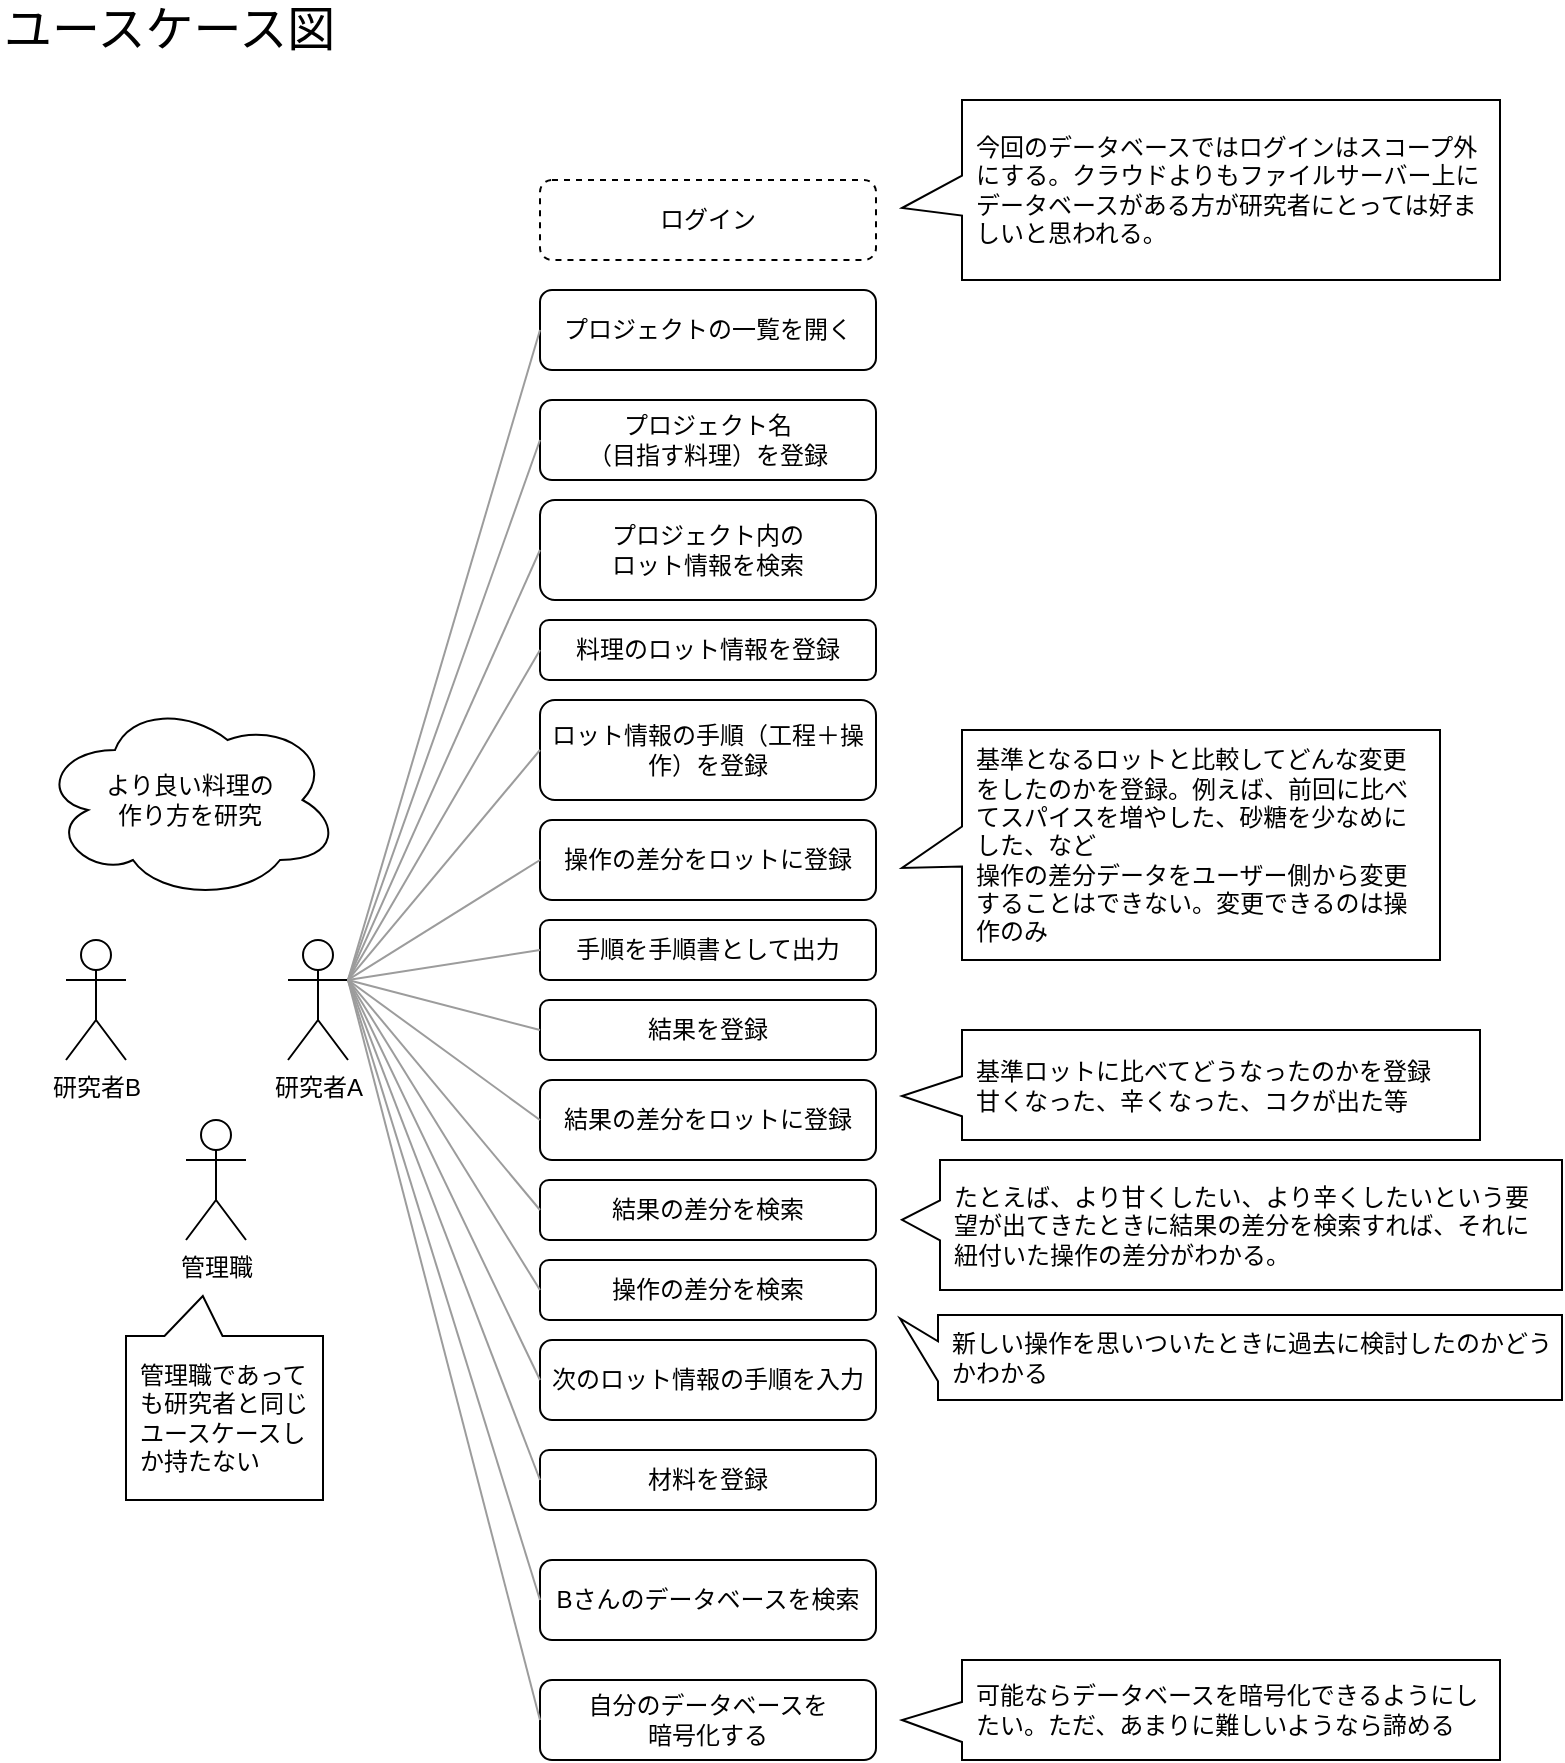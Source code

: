 <mxfile version="16.0.3" type="device" pages="3"><diagram id="_3vemgKzKdzHY2Ja6pcj" name="料理のユースケース図"><mxGraphModel dx="1635" dy="857" grid="1" gridSize="10" guides="1" tooltips="1" connect="1" arrows="1" fold="1" page="1" pageScale="1" pageWidth="827" pageHeight="1169" math="0" shadow="0"><root><mxCell id="zexzs7eNkpJdO_aJ0PXj-0"/><mxCell id="zexzs7eNkpJdO_aJ0PXj-1" parent="zexzs7eNkpJdO_aJ0PXj-0"/><mxCell id="zexzs7eNkpJdO_aJ0PXj-2" value="研究者A" style="shape=umlActor;verticalLabelPosition=bottom;verticalAlign=top;html=1;outlineConnect=0;" parent="zexzs7eNkpJdO_aJ0PXj-1" vertex="1"><mxGeometry x="154" y="590" width="30" height="60" as="geometry"/></mxCell><mxCell id="zexzs7eNkpJdO_aJ0PXj-3" value="プロジェクト名&lt;br&gt;（目指す料理）を登録" style="rounded=1;whiteSpace=wrap;html=1;spacing=6;" parent="zexzs7eNkpJdO_aJ0PXj-1" vertex="1"><mxGeometry x="280" y="320" width="168" height="40" as="geometry"/></mxCell><mxCell id="K-RfV2pFyy2IhXWMRfcF-1" value="料理のロット情報を登録" style="rounded=1;whiteSpace=wrap;html=1;spacing=6;" parent="zexzs7eNkpJdO_aJ0PXj-1" vertex="1"><mxGeometry x="280" y="430" width="168" height="30" as="geometry"/></mxCell><mxCell id="K-RfV2pFyy2IhXWMRfcF-3" value="より良い料理の&lt;br&gt;作り方を研究" style="ellipse;shape=cloud;whiteSpace=wrap;html=1;spacing=19;" parent="zexzs7eNkpJdO_aJ0PXj-1" vertex="1"><mxGeometry x="30" y="470" width="150" height="100" as="geometry"/></mxCell><mxCell id="K-RfV2pFyy2IhXWMRfcF-4" value="ロット情報の手順（工程＋操作）を登録" style="rounded=1;whiteSpace=wrap;html=1;spacing=6;" parent="zexzs7eNkpJdO_aJ0PXj-1" vertex="1"><mxGeometry x="280" y="470" width="168" height="50" as="geometry"/></mxCell><mxCell id="K-RfV2pFyy2IhXWMRfcF-5" value="手順を手順書として出力" style="rounded=1;whiteSpace=wrap;html=1;spacing=6;" parent="zexzs7eNkpJdO_aJ0PXj-1" vertex="1"><mxGeometry x="280" y="580" width="168" height="30" as="geometry"/></mxCell><mxCell id="K-RfV2pFyy2IhXWMRfcF-6" value="結果を登録" style="rounded=1;whiteSpace=wrap;html=1;spacing=6;" parent="zexzs7eNkpJdO_aJ0PXj-1" vertex="1"><mxGeometry x="280" y="620" width="168" height="30" as="geometry"/></mxCell><mxCell id="K-RfV2pFyy2IhXWMRfcF-7" value="結果の差分をロットに登録" style="rounded=1;whiteSpace=wrap;html=1;spacing=6;" parent="zexzs7eNkpJdO_aJ0PXj-1" vertex="1"><mxGeometry x="280" y="660" width="168" height="40" as="geometry"/></mxCell><mxCell id="K-RfV2pFyy2IhXWMRfcF-8" value="結果の差分を検索" style="rounded=1;whiteSpace=wrap;html=1;spacing=6;" parent="zexzs7eNkpJdO_aJ0PXj-1" vertex="1"><mxGeometry x="280" y="710" width="168" height="30" as="geometry"/></mxCell><mxCell id="K-RfV2pFyy2IhXWMRfcF-9" value="次のロット情報の手順を入力" style="rounded=1;whiteSpace=wrap;html=1;spacing=6;" parent="zexzs7eNkpJdO_aJ0PXj-1" vertex="1"><mxGeometry x="280" y="790" width="168" height="40" as="geometry"/></mxCell><mxCell id="K-RfV2pFyy2IhXWMRfcF-10" value="材料を登録" style="rounded=1;whiteSpace=wrap;html=1;spacing=6;" parent="zexzs7eNkpJdO_aJ0PXj-1" vertex="1"><mxGeometry x="280" y="845" width="168" height="30" as="geometry"/></mxCell><mxCell id="K-RfV2pFyy2IhXWMRfcF-11" value="基準ロットに比べてどうなったのかを登録&lt;br&gt;甘くなった、辛くなった、コクが出た等" style="shape=callout;whiteSpace=wrap;html=1;perimeter=calloutPerimeter;size=30;position=0.42;position2=0.6;direction=south;align=left;spacing=7;" parent="zexzs7eNkpJdO_aJ0PXj-1" vertex="1"><mxGeometry x="461" y="635" width="289" height="55" as="geometry"/></mxCell><mxCell id="K-RfV2pFyy2IhXWMRfcF-12" value="たとえば、より甘くしたい、より辛くしたいという要望が出てきたときに結果の差分を検索すれば、それに紐付いた操作の差分がわかる。&lt;br&gt;" style="shape=callout;whiteSpace=wrap;html=1;perimeter=calloutPerimeter;size=19;position=0.31;position2=0.46;direction=south;align=left;spacing=7;" parent="zexzs7eNkpJdO_aJ0PXj-1" vertex="1"><mxGeometry x="461" y="700" width="330" height="65" as="geometry"/></mxCell><mxCell id="VH3vAt0yDcGlx9R10Hf3-1" value="操作の差分をロットに登録" style="rounded=1;whiteSpace=wrap;html=1;spacing=6;" parent="zexzs7eNkpJdO_aJ0PXj-1" vertex="1"><mxGeometry x="280" y="530" width="168" height="40" as="geometry"/></mxCell><mxCell id="VH3vAt0yDcGlx9R10Hf3-2" value="基準となるロットと比較してどんな変更をしたのかを登録。例えば、前回に比べてスパイスを増やした、砂糖を少なめにした、など&lt;br&gt;操作の差分データをユーザー側から変更することはできない。変更できるのは操作のみ" style="shape=callout;whiteSpace=wrap;html=1;perimeter=calloutPerimeter;size=30;position=0.42;position2=0.6;direction=south;align=left;spacing=7;" parent="zexzs7eNkpJdO_aJ0PXj-1" vertex="1"><mxGeometry x="461" y="485" width="269" height="115" as="geometry"/></mxCell><mxCell id="jjG60eiv3qMI_OMK2ecV-3" value="ユースケース図" style="text;html=1;strokeColor=none;fillColor=none;align=left;verticalAlign=middle;whiteSpace=wrap;rounded=0;fontSize=24;" parent="zexzs7eNkpJdO_aJ0PXj-1" vertex="1"><mxGeometry x="10" y="120" width="190" height="30" as="geometry"/></mxCell><mxCell id="_yKU8aM7vvINacaMkJj4-0" value="研究者B" style="shape=umlActor;verticalLabelPosition=bottom;verticalAlign=top;html=1;outlineConnect=0;" parent="zexzs7eNkpJdO_aJ0PXj-1" vertex="1"><mxGeometry x="43" y="590" width="30" height="60" as="geometry"/></mxCell><mxCell id="vwWRUDFFgNPjBFKbeOoh-1" value="Bさんのデータベースを検索" style="rounded=1;whiteSpace=wrap;html=1;spacing=6;" parent="zexzs7eNkpJdO_aJ0PXj-1" vertex="1"><mxGeometry x="280" y="900" width="168" height="40" as="geometry"/></mxCell><mxCell id="vwWRUDFFgNPjBFKbeOoh-6" value="プロジェクト内の&lt;br&gt;ロット情報を検索" style="rounded=1;whiteSpace=wrap;html=1;spacing=6;" parent="zexzs7eNkpJdO_aJ0PXj-1" vertex="1"><mxGeometry x="280" y="370" width="168" height="50" as="geometry"/></mxCell><mxCell id="vwWRUDFFgNPjBFKbeOoh-7" value="操作の差分を検索" style="rounded=1;whiteSpace=wrap;html=1;spacing=6;" parent="zexzs7eNkpJdO_aJ0PXj-1" vertex="1"><mxGeometry x="280" y="750" width="168" height="30" as="geometry"/></mxCell><mxCell id="vwWRUDFFgNPjBFKbeOoh-8" value="&lt;span style=&quot;font-family: &amp;#34;helvetica&amp;#34;&quot;&gt;新しい操作を思いついたときに過去に検討したのかどうかわかる&lt;/span&gt;" style="shape=callout;whiteSpace=wrap;html=1;perimeter=calloutPerimeter;size=19;position=0.31;position2=0.04;direction=south;align=left;spacing=7;" parent="zexzs7eNkpJdO_aJ0PXj-1" vertex="1"><mxGeometry x="460" y="777.5" width="331" height="42.5" as="geometry"/></mxCell><mxCell id="vwWRUDFFgNPjBFKbeOoh-9" value="" style="endArrow=none;html=1;rounded=0;exitX=1;exitY=0.333;exitDx=0;exitDy=0;exitPerimeter=0;entryX=0;entryY=0.5;entryDx=0;entryDy=0;strokeWidth=1;strokeColor=#9C9C9C;" parent="zexzs7eNkpJdO_aJ0PXj-1" source="zexzs7eNkpJdO_aJ0PXj-2" target="zexzs7eNkpJdO_aJ0PXj-3" edge="1"><mxGeometry width="50" height="50" relative="1" as="geometry"><mxPoint x="190" y="584.5" as="sourcePoint"/><mxPoint x="240" y="534.5" as="targetPoint"/></mxGeometry></mxCell><mxCell id="vwWRUDFFgNPjBFKbeOoh-11" value="" style="endArrow=none;html=1;rounded=0;exitX=1;exitY=0.333;exitDx=0;exitDy=0;exitPerimeter=0;entryX=0;entryY=0.5;entryDx=0;entryDy=0;strokeWidth=1;strokeColor=#9C9C9C;" parent="zexzs7eNkpJdO_aJ0PXj-1" source="zexzs7eNkpJdO_aJ0PXj-2" target="vwWRUDFFgNPjBFKbeOoh-6" edge="1"><mxGeometry width="50" height="50" relative="1" as="geometry"><mxPoint x="184" y="660" as="sourcePoint"/><mxPoint x="280" y="390.0" as="targetPoint"/></mxGeometry></mxCell><mxCell id="vwWRUDFFgNPjBFKbeOoh-12" value="" style="endArrow=none;html=1;rounded=0;exitX=1;exitY=0.333;exitDx=0;exitDy=0;exitPerimeter=0;entryX=0;entryY=0.5;entryDx=0;entryDy=0;strokeWidth=1;strokeColor=#9C9C9C;" parent="zexzs7eNkpJdO_aJ0PXj-1" source="zexzs7eNkpJdO_aJ0PXj-2" target="K-RfV2pFyy2IhXWMRfcF-1" edge="1"><mxGeometry width="50" height="50" relative="1" as="geometry"><mxPoint x="194" y="620" as="sourcePoint"/><mxPoint x="290" y="405.0" as="targetPoint"/></mxGeometry></mxCell><mxCell id="vwWRUDFFgNPjBFKbeOoh-13" value="" style="endArrow=none;html=1;rounded=0;exitX=1;exitY=0.333;exitDx=0;exitDy=0;exitPerimeter=0;entryX=0;entryY=0.5;entryDx=0;entryDy=0;strokeWidth=1;strokeColor=#9C9C9C;" parent="zexzs7eNkpJdO_aJ0PXj-1" source="zexzs7eNkpJdO_aJ0PXj-2" target="K-RfV2pFyy2IhXWMRfcF-4" edge="1"><mxGeometry width="50" height="50" relative="1" as="geometry"><mxPoint x="160" y="710" as="sourcePoint"/><mxPoint x="256" y="545" as="targetPoint"/></mxGeometry></mxCell><mxCell id="vwWRUDFFgNPjBFKbeOoh-14" value="" style="endArrow=none;html=1;rounded=0;exitX=1;exitY=0.333;exitDx=0;exitDy=0;exitPerimeter=0;entryX=0;entryY=0.5;entryDx=0;entryDy=0;strokeWidth=1;strokeColor=#9C9C9C;" parent="zexzs7eNkpJdO_aJ0PXj-1" source="zexzs7eNkpJdO_aJ0PXj-2" target="VH3vAt0yDcGlx9R10Hf3-1" edge="1"><mxGeometry width="50" height="50" relative="1" as="geometry"><mxPoint x="180" y="710" as="sourcePoint"/><mxPoint x="276" y="595" as="targetPoint"/></mxGeometry></mxCell><mxCell id="vwWRUDFFgNPjBFKbeOoh-15" value="管理職" style="shape=umlActor;verticalLabelPosition=bottom;verticalAlign=top;html=1;outlineConnect=0;" parent="zexzs7eNkpJdO_aJ0PXj-1" vertex="1"><mxGeometry x="103" y="680" width="30" height="60" as="geometry"/></mxCell><mxCell id="vwWRUDFFgNPjBFKbeOoh-16" value="管理職であっても研究者と同じユースケースしか持たない" style="shape=callout;whiteSpace=wrap;html=1;perimeter=calloutPerimeter;size=20;position=0.51;position2=0.61;direction=west;align=left;spacing=7;base=29;" parent="zexzs7eNkpJdO_aJ0PXj-1" vertex="1"><mxGeometry x="73" y="768" width="98.5" height="102" as="geometry"/></mxCell><mxCell id="vwWRUDFFgNPjBFKbeOoh-18" value="" style="endArrow=none;html=1;rounded=0;exitX=1;exitY=0.333;exitDx=0;exitDy=0;exitPerimeter=0;entryX=0;entryY=0.5;entryDx=0;entryDy=0;strokeWidth=1;strokeColor=#9C9C9C;" parent="zexzs7eNkpJdO_aJ0PXj-1" source="zexzs7eNkpJdO_aJ0PXj-2" target="K-RfV2pFyy2IhXWMRfcF-5" edge="1"><mxGeometry width="50" height="50" relative="1" as="geometry"><mxPoint x="194" y="620" as="sourcePoint"/><mxPoint x="290" y="560" as="targetPoint"/></mxGeometry></mxCell><mxCell id="vwWRUDFFgNPjBFKbeOoh-20" value="自分のデータベースを&lt;br&gt;暗号化する" style="rounded=1;whiteSpace=wrap;html=1;spacing=6;" parent="zexzs7eNkpJdO_aJ0PXj-1" vertex="1"><mxGeometry x="280" y="960" width="168" height="40" as="geometry"/></mxCell><mxCell id="vwWRUDFFgNPjBFKbeOoh-22" value="プロジェクトの一覧を開く" style="rounded=1;whiteSpace=wrap;html=1;spacing=6;" parent="zexzs7eNkpJdO_aJ0PXj-1" vertex="1"><mxGeometry x="280" y="265" width="168" height="40" as="geometry"/></mxCell><mxCell id="vwWRUDFFgNPjBFKbeOoh-23" value="" style="endArrow=none;html=1;rounded=0;exitX=1;exitY=0.333;exitDx=0;exitDy=0;exitPerimeter=0;entryX=0;entryY=0.5;entryDx=0;entryDy=0;strokeWidth=1;strokeColor=#9C9C9C;" parent="zexzs7eNkpJdO_aJ0PXj-1" source="zexzs7eNkpJdO_aJ0PXj-2" target="vwWRUDFFgNPjBFKbeOoh-22" edge="1"><mxGeometry width="50" height="50" relative="1" as="geometry"><mxPoint x="154" y="590" as="sourcePoint"/><mxPoint x="250" y="320.0" as="targetPoint"/></mxGeometry></mxCell><mxCell id="vwWRUDFFgNPjBFKbeOoh-24" value="" style="endArrow=none;html=1;rounded=0;exitX=1;exitY=0.333;exitDx=0;exitDy=0;exitPerimeter=0;entryX=0;entryY=0.5;entryDx=0;entryDy=0;strokeWidth=1;strokeColor=#9C9C9C;" parent="zexzs7eNkpJdO_aJ0PXj-1" source="zexzs7eNkpJdO_aJ0PXj-2" target="K-RfV2pFyy2IhXWMRfcF-6" edge="1"><mxGeometry width="50" height="50" relative="1" as="geometry"><mxPoint x="194" y="620" as="sourcePoint"/><mxPoint x="290" y="605" as="targetPoint"/></mxGeometry></mxCell><mxCell id="vwWRUDFFgNPjBFKbeOoh-25" value="" style="endArrow=none;html=1;rounded=0;entryX=0;entryY=0.5;entryDx=0;entryDy=0;exitX=1;exitY=0.333;exitDx=0;exitDy=0;exitPerimeter=0;strokeWidth=1;strokeColor=#9C9C9C;" parent="zexzs7eNkpJdO_aJ0PXj-1" source="zexzs7eNkpJdO_aJ0PXj-2" target="K-RfV2pFyy2IhXWMRfcF-7" edge="1"><mxGeometry width="50" height="50" relative="1" as="geometry"><mxPoint x="194" y="620" as="sourcePoint"/><mxPoint x="290" y="645" as="targetPoint"/></mxGeometry></mxCell><mxCell id="vwWRUDFFgNPjBFKbeOoh-26" value="" style="endArrow=none;html=1;rounded=0;entryX=0;entryY=0.5;entryDx=0;entryDy=0;exitX=1;exitY=0.333;exitDx=0;exitDy=0;exitPerimeter=0;strokeWidth=1;strokeColor=#9C9C9C;" parent="zexzs7eNkpJdO_aJ0PXj-1" source="zexzs7eNkpJdO_aJ0PXj-2" target="K-RfV2pFyy2IhXWMRfcF-8" edge="1"><mxGeometry width="50" height="50" relative="1" as="geometry"><mxPoint x="190" y="610" as="sourcePoint"/><mxPoint x="290" y="690" as="targetPoint"/></mxGeometry></mxCell><mxCell id="cOWdZb15ZlCKbSOqyf7J-0" value="" style="endArrow=none;html=1;rounded=0;entryX=0;entryY=0.5;entryDx=0;entryDy=0;exitX=1;exitY=0.333;exitDx=0;exitDy=0;exitPerimeter=0;strokeWidth=1;strokeColor=#9C9C9C;" parent="zexzs7eNkpJdO_aJ0PXj-1" source="zexzs7eNkpJdO_aJ0PXj-2" target="vwWRUDFFgNPjBFKbeOoh-7" edge="1"><mxGeometry width="50" height="50" relative="1" as="geometry"><mxPoint x="194" y="620" as="sourcePoint"/><mxPoint x="290" y="735" as="targetPoint"/></mxGeometry></mxCell><mxCell id="cOWdZb15ZlCKbSOqyf7J-1" value="" style="endArrow=none;html=1;rounded=0;entryX=0;entryY=0.5;entryDx=0;entryDy=0;exitX=1;exitY=0.333;exitDx=0;exitDy=0;exitPerimeter=0;strokeWidth=1;strokeColor=#9C9C9C;" parent="zexzs7eNkpJdO_aJ0PXj-1" source="zexzs7eNkpJdO_aJ0PXj-2" target="K-RfV2pFyy2IhXWMRfcF-9" edge="1"><mxGeometry width="50" height="50" relative="1" as="geometry"><mxPoint x="180" y="675" as="sourcePoint"/><mxPoint x="276" y="830" as="targetPoint"/></mxGeometry></mxCell><mxCell id="cOWdZb15ZlCKbSOqyf7J-2" value="" style="endArrow=none;html=1;rounded=0;entryX=0;entryY=0.5;entryDx=0;entryDy=0;exitX=1;exitY=0.333;exitDx=0;exitDy=0;exitPerimeter=0;strokeWidth=1;strokeColor=#9C9C9C;" parent="zexzs7eNkpJdO_aJ0PXj-1" source="zexzs7eNkpJdO_aJ0PXj-2" target="K-RfV2pFyy2IhXWMRfcF-10" edge="1"><mxGeometry width="50" height="50" relative="1" as="geometry"><mxPoint x="210" y="780" as="sourcePoint"/><mxPoint x="267.5" y="860" as="targetPoint"/></mxGeometry></mxCell><mxCell id="cOWdZb15ZlCKbSOqyf7J-4" value="" style="endArrow=none;html=1;rounded=0;entryX=0;entryY=0.5;entryDx=0;entryDy=0;exitX=1;exitY=0.333;exitDx=0;exitDy=0;exitPerimeter=0;strokeWidth=1;strokeColor=#9C9C9C;" parent="zexzs7eNkpJdO_aJ0PXj-1" source="zexzs7eNkpJdO_aJ0PXj-2" target="vwWRUDFFgNPjBFKbeOoh-1" edge="1"><mxGeometry width="50" height="50" relative="1" as="geometry"><mxPoint x="171.5" y="680" as="sourcePoint"/><mxPoint x="267.5" y="930" as="targetPoint"/></mxGeometry></mxCell><mxCell id="cOWdZb15ZlCKbSOqyf7J-5" value="" style="endArrow=none;html=1;rounded=0;entryX=0;entryY=0.5;entryDx=0;entryDy=0;exitX=1;exitY=0.333;exitDx=0;exitDy=0;exitPerimeter=0;strokeWidth=1;strokeColor=#9C9C9C;" parent="zexzs7eNkpJdO_aJ0PXj-1" source="zexzs7eNkpJdO_aJ0PXj-2" target="vwWRUDFFgNPjBFKbeOoh-20" edge="1"><mxGeometry width="50" height="50" relative="1" as="geometry"><mxPoint x="180" y="680" as="sourcePoint"/><mxPoint x="267.5" y="974" as="targetPoint"/></mxGeometry></mxCell><mxCell id="cOWdZb15ZlCKbSOqyf7J-8" value="ログイン" style="rounded=1;whiteSpace=wrap;html=1;spacing=6;dashed=1;" parent="zexzs7eNkpJdO_aJ0PXj-1" vertex="1"><mxGeometry x="280" y="210" width="168" height="40" as="geometry"/></mxCell><mxCell id="cOWdZb15ZlCKbSOqyf7J-9" value="今回のデータベースではログインはスコープ外にする。クラウドよりもファイルサーバー上にデータベースがある方が研究者にとっては好ましいと思われる。" style="shape=callout;whiteSpace=wrap;html=1;perimeter=calloutPerimeter;size=30;position=0.42;position2=0.6;direction=south;align=left;spacing=7;" parent="zexzs7eNkpJdO_aJ0PXj-1" vertex="1"><mxGeometry x="461" y="170" width="299" height="90" as="geometry"/></mxCell><mxCell id="O1G_zpn9477YeD5Os_wi-0" value="可能ならデータベースを暗号化できるようにしたい。ただ、あまりに難しいようなら諦める" style="shape=callout;whiteSpace=wrap;html=1;perimeter=calloutPerimeter;size=30;position=0.42;position2=0.6;direction=south;align=left;spacing=7;" vertex="1" parent="zexzs7eNkpJdO_aJ0PXj-1"><mxGeometry x="461" y="950" width="299" height="50" as="geometry"/></mxCell></root></mxGraphModel></diagram><diagram id="2Lk6CIvJC4gVtPfrehbI" name="料理のオブジェクト図"><mxGraphModel dx="1635" dy="2511" grid="1" gridSize="10" guides="1" tooltips="1" connect="1" arrows="1" fold="1" page="1" pageScale="1" pageWidth="1169" pageHeight="1654" math="0" shadow="0"><root><mxCell id="0"/><mxCell id="1" parent="0"/><mxCell id="8gbYPliQKveVTPysBwDP-1" value="" style="rounded=1;whiteSpace=wrap;html=1;fontSize=20;align=left;fillColor=none;dashed=1;" parent="1" vertex="1"><mxGeometry x="430" y="-871.5" width="560" height="109" as="geometry"/></mxCell><mxCell id="8gbYPliQKveVTPysBwDP-2" value="" style="rounded=1;whiteSpace=wrap;html=1;fontSize=20;align=left;fillColor=none;dashed=1;" parent="1" vertex="1"><mxGeometry x="50" y="-1250" width="280" height="220" as="geometry"/></mxCell><mxCell id="8gbYPliQKveVTPysBwDP-3" value="" style="rounded=1;whiteSpace=wrap;html=1;fontSize=20;align=left;fillColor=none;dashed=1;" parent="1" vertex="1"><mxGeometry x="340" y="-1250" width="591" height="365.5" as="geometry"/></mxCell><mxCell id="8gbYPliQKveVTPysBwDP-4" value="プロジェクト" style="swimlane;fontStyle=0;childLayout=stackLayout;horizontal=1;startSize=26;horizontalStack=0;resizeParent=1;resizeParentMax=0;resizeLast=0;collapsible=1;marginBottom=0;" parent="1" vertex="1"><mxGeometry x="65" y="-1229" width="235" height="156" as="geometry"><mxRectangle x="212" y="420" width="50" height="26" as="alternateBounds"/></mxGeometry></mxCell><mxCell id="8gbYPliQKveVTPysBwDP-5" value="プロジェクト名:シーフードカレーの再現" style="text;strokeColor=none;fillColor=none;align=left;verticalAlign=top;spacingLeft=4;spacingRight=4;overflow=hidden;rotatable=0;points=[[0,0.5],[1,0.5]];portConstraint=eastwest;" parent="8gbYPliQKveVTPysBwDP-4" vertex="1"><mxGeometry y="26" width="235" height="26" as="geometry"/></mxCell><mxCell id="8gbYPliQKveVTPysBwDP-6" value="作成日:2021/12/2" style="text;strokeColor=none;fillColor=none;align=left;verticalAlign=top;spacingLeft=4;spacingRight=4;overflow=hidden;rotatable=0;points=[[0,0.5],[1,0.5]];portConstraint=eastwest;" parent="8gbYPliQKveVTPysBwDP-4" vertex="1"><mxGeometry y="52" width="235" height="26" as="geometry"/></mxCell><mxCell id="8gbYPliQKveVTPysBwDP-7" value="分類:カレー" style="text;strokeColor=none;fillColor=none;align=left;verticalAlign=top;spacingLeft=4;spacingRight=4;overflow=hidden;rotatable=0;points=[[0,0.5],[1,0.5]];portConstraint=eastwest;" parent="8gbYPliQKveVTPysBwDP-4" vertex="1"><mxGeometry y="78" width="235" height="26" as="geometry"/></mxCell><mxCell id="8gbYPliQKveVTPysBwDP-8" value="目的:レストランの味を再現" style="text;strokeColor=none;fillColor=none;align=left;verticalAlign=top;spacingLeft=4;spacingRight=4;overflow=hidden;rotatable=0;points=[[0,0.5],[1,0.5]];portConstraint=eastwest;" parent="8gbYPliQKveVTPysBwDP-4" vertex="1"><mxGeometry y="104" width="235" height="26" as="geometry"/></mxCell><mxCell id="8gbYPliQKveVTPysBwDP-9" value="背景:レストランの味が忘れられない" style="text;strokeColor=none;fillColor=none;align=left;verticalAlign=top;spacingLeft=4;spacingRight=4;overflow=hidden;rotatable=0;points=[[0,0.5],[1,0.5]];portConstraint=eastwest;" parent="8gbYPliQKveVTPysBwDP-4" vertex="1"><mxGeometry y="130" width="235" height="26" as="geometry"/></mxCell><mxCell id="8gbYPliQKveVTPysBwDP-10" value="ロット" style="swimlane;fontStyle=0;childLayout=stackLayout;horizontal=1;startSize=26;horizontalStack=0;resizeParent=1;resizeParentMax=0;resizeLast=0;collapsible=1;marginBottom=0;" parent="1" vertex="1"><mxGeometry x="370" y="-1229" width="150" height="130" as="geometry"><mxRectangle x="212" y="420" width="50" height="26" as="alternateBounds"/></mxGeometry></mxCell><mxCell id="8gbYPliQKveVTPysBwDP-11" value="ロット番号:211241" style="text;strokeColor=none;fillColor=none;align=left;verticalAlign=top;spacingLeft=4;spacingRight=4;overflow=hidden;rotatable=0;points=[[0,0.5],[1,0.5]];portConstraint=eastwest;" parent="8gbYPliQKveVTPysBwDP-10" vertex="1"><mxGeometry y="26" width="150" height="26" as="geometry"/></mxCell><mxCell id="8gbYPliQKveVTPysBwDP-12" value="製造日:2021/12/4" style="text;strokeColor=none;fillColor=none;align=left;verticalAlign=top;spacingLeft=4;spacingRight=4;overflow=hidden;rotatable=0;points=[[0,0.5],[1,0.5]];portConstraint=eastwest;" parent="8gbYPliQKveVTPysBwDP-10" vertex="1"><mxGeometry y="52" width="150" height="26" as="geometry"/></mxCell><mxCell id="8gbYPliQKveVTPysBwDP-13" value="操作基準ロット:2112021" style="text;strokeColor=none;fillColor=none;align=left;verticalAlign=top;spacingLeft=4;spacingRight=4;overflow=hidden;rotatable=0;points=[[0,0.5],[1,0.5]];portConstraint=eastwest;" parent="8gbYPliQKveVTPysBwDP-10" vertex="1"><mxGeometry y="78" width="150" height="26" as="geometry"/></mxCell><mxCell id="8gbYPliQKveVTPysBwDP-14" value="目的:辛くしてみる" style="text;strokeColor=none;fillColor=none;align=left;verticalAlign=top;spacingLeft=4;spacingRight=4;overflow=hidden;rotatable=0;points=[[0,0.5],[1,0.5]];portConstraint=eastwest;" parent="8gbYPliQKveVTPysBwDP-10" vertex="1"><mxGeometry y="104" width="150" height="26" as="geometry"/></mxCell><mxCell id="8gbYPliQKveVTPysBwDP-15" value="工程" style="swimlane;fontStyle=0;childLayout=stackLayout;horizontal=1;startSize=26;horizontalStack=0;resizeParent=1;resizeParentMax=0;resizeLast=0;collapsible=1;marginBottom=0;" parent="1" vertex="1"><mxGeometry x="560" y="-1229" width="121" height="104" as="geometry"><mxRectangle x="212" y="420" width="50" height="26" as="alternateBounds"/></mxGeometry></mxCell><mxCell id="8gbYPliQKveVTPysBwDP-16" value="工程番号:1" style="text;strokeColor=none;fillColor=none;align=left;verticalAlign=top;spacingLeft=4;spacingRight=4;overflow=hidden;rotatable=0;points=[[0,0.5],[1,0.5]];portConstraint=eastwest;" parent="8gbYPliQKveVTPysBwDP-15" vertex="1"><mxGeometry y="26" width="121" height="26" as="geometry"/></mxCell><mxCell id="8gbYPliQKveVTPysBwDP-17" value="工程名:下ごしらえ" style="text;strokeColor=none;fillColor=none;align=left;verticalAlign=top;spacingLeft=4;spacingRight=4;overflow=hidden;rotatable=0;points=[[0,0.5],[1,0.5]];portConstraint=eastwest;" parent="8gbYPliQKveVTPysBwDP-15" vertex="1"><mxGeometry y="52" width="121" height="26" as="geometry"/></mxCell><mxCell id="8gbYPliQKveVTPysBwDP-18" value="容器:まな板" style="text;strokeColor=none;fillColor=none;align=left;verticalAlign=top;spacingLeft=4;spacingRight=4;overflow=hidden;rotatable=0;points=[[0,0.5],[1,0.5]];portConstraint=eastwest;" parent="8gbYPliQKveVTPysBwDP-15" vertex="1"><mxGeometry y="78" width="121" height="26" as="geometry"/></mxCell><mxCell id="8gbYPliQKveVTPysBwDP-19" value="操作基準ロットは操作の基準となるロット&lt;br&gt;通常は前回ロットとなる&lt;br&gt;プロジェクト内で初めて作成したロットの場合は基準ロットがない場合もある" style="shape=callout;whiteSpace=wrap;html=1;perimeter=calloutPerimeter;size=20;position=0.5;align=left;spacing=7;" parent="1" vertex="1"><mxGeometry x="350" y="-1360" width="210" height="120" as="geometry"/></mxCell><mxCell id="8gbYPliQKveVTPysBwDP-20" value="工程" style="swimlane;fontStyle=0;childLayout=stackLayout;horizontal=1;startSize=26;horizontalStack=0;resizeParent=1;resizeParentMax=0;resizeLast=0;collapsible=1;marginBottom=0;" parent="1" vertex="1"><mxGeometry x="560" y="-1104" width="121" height="106" as="geometry"><mxRectangle x="212" y="420" width="50" height="26" as="alternateBounds"/></mxGeometry></mxCell><mxCell id="8gbYPliQKveVTPysBwDP-21" value="工程番号:2" style="text;strokeColor=none;fillColor=none;align=left;verticalAlign=top;spacingLeft=4;spacingRight=4;overflow=hidden;rotatable=0;points=[[0,0.5],[1,0.5]];portConstraint=eastwest;" parent="8gbYPliQKveVTPysBwDP-20" vertex="1"><mxGeometry y="26" width="121" height="26" as="geometry"/></mxCell><mxCell id="8gbYPliQKveVTPysBwDP-22" value="工程名:炒める" style="text;strokeColor=none;fillColor=none;align=left;verticalAlign=top;spacingLeft=4;spacingRight=4;overflow=hidden;rotatable=0;points=[[0,0.5],[1,0.5]];portConstraint=eastwest;" parent="8gbYPliQKveVTPysBwDP-20" vertex="1"><mxGeometry y="52" width="121" height="26" as="geometry"/></mxCell><mxCell id="8gbYPliQKveVTPysBwDP-23" value="容器:フライパン" style="text;strokeColor=none;fillColor=none;align=left;verticalAlign=top;spacingLeft=4;spacingRight=4;overflow=hidden;rotatable=0;points=[[0,0.5],[1,0.5]];portConstraint=eastwest;" parent="8gbYPliQKveVTPysBwDP-20" vertex="1"><mxGeometry y="78" width="121" height="28" as="geometry"/></mxCell><mxCell id="8gbYPliQKveVTPysBwDP-24" value="材料" style="swimlane;fontStyle=0;childLayout=stackLayout;horizontal=1;startSize=26;horizontalStack=0;resizeParent=1;resizeParentMax=0;resizeLast=0;collapsible=1;marginBottom=0;" parent="1" vertex="1"><mxGeometry x="981" y="-1229" width="170" height="156" as="geometry"><mxRectangle x="212" y="420" width="50" height="26" as="alternateBounds"/></mxGeometry></mxCell><mxCell id="8gbYPliQKveVTPysBwDP-25" value="名前:イカ" style="text;strokeColor=none;fillColor=none;align=left;verticalAlign=top;spacingLeft=4;spacingRight=4;overflow=hidden;rotatable=0;points=[[0,0.5],[1,0.5]];portConstraint=eastwest;" parent="8gbYPliQKveVTPysBwDP-24" vertex="1"><mxGeometry y="26" width="170" height="26" as="geometry"/></mxCell><mxCell id="8gbYPliQKveVTPysBwDP-26" value="メーカー:近所のスーパー" style="text;strokeColor=none;fillColor=none;align=left;verticalAlign=top;spacingLeft=4;spacingRight=4;overflow=hidden;rotatable=0;points=[[0,0.5],[1,0.5]];portConstraint=eastwest;" parent="8gbYPliQKveVTPysBwDP-24" vertex="1"><mxGeometry y="52" width="170" height="26" as="geometry"/></mxCell><mxCell id="8gbYPliQKveVTPysBwDP-27" value="単価:198円" style="text;strokeColor=none;fillColor=none;align=left;verticalAlign=top;spacingLeft=4;spacingRight=4;overflow=hidden;rotatable=0;points=[[0,0.5],[1,0.5]];portConstraint=eastwest;" parent="8gbYPliQKveVTPysBwDP-24" vertex="1"><mxGeometry y="78" width="170" height="26" as="geometry"/></mxCell><mxCell id="8gbYPliQKveVTPysBwDP-28" value="単位:1杯" style="text;strokeColor=none;fillColor=none;align=left;verticalAlign=top;spacingLeft=4;spacingRight=4;overflow=hidden;rotatable=0;points=[[0,0.5],[1,0.5]];portConstraint=eastwest;" parent="8gbYPliQKveVTPysBwDP-24" vertex="1"><mxGeometry y="104" width="170" height="26" as="geometry"/></mxCell><mxCell id="8gbYPliQKveVTPysBwDP-29" value="詳細:赤っぽい" style="text;strokeColor=none;fillColor=none;align=left;verticalAlign=top;spacingLeft=4;spacingRight=4;overflow=hidden;rotatable=0;points=[[0,0.5],[1,0.5]];portConstraint=eastwest;" parent="8gbYPliQKveVTPysBwDP-24" vertex="1"><mxGeometry y="130" width="170" height="26" as="geometry"/></mxCell><mxCell id="8gbYPliQKveVTPysBwDP-30" value="操作" style="swimlane;fontStyle=0;childLayout=stackLayout;horizontal=1;startSize=26;horizontalStack=0;resizeParent=1;resizeParentMax=0;resizeLast=0;collapsible=1;marginBottom=0;" parent="1" vertex="1"><mxGeometry x="722.5" y="-1229" width="170" height="156" as="geometry"><mxRectangle x="212" y="420" width="50" height="26" as="alternateBounds"/></mxGeometry></mxCell><mxCell id="8gbYPliQKveVTPysBwDP-31" value="操作順序:1" style="text;strokeColor=none;fillColor=none;align=left;verticalAlign=top;spacingLeft=4;spacingRight=4;overflow=hidden;rotatable=0;points=[[0,0.5],[1,0.5]];portConstraint=eastwest;" parent="8gbYPliQKveVTPysBwDP-30" vertex="1"><mxGeometry y="26" width="170" height="26" as="geometry"/></mxCell><mxCell id="8gbYPliQKveVTPysBwDP-32" value="操作種類:下ごしらえ" style="text;strokeColor=none;fillColor=none;align=left;verticalAlign=top;spacingLeft=4;spacingRight=4;overflow=hidden;rotatable=0;points=[[0,0.5],[1,0.5]];portConstraint=eastwest;" parent="8gbYPliQKveVTPysBwDP-30" vertex="1"><mxGeometry y="52" width="170" height="26" as="geometry"/></mxCell><mxCell id="8gbYPliQKveVTPysBwDP-33" value="数量:1杯" style="text;strokeColor=none;fillColor=none;align=left;verticalAlign=top;spacingLeft=4;spacingRight=4;overflow=hidden;rotatable=0;points=[[0,0.5],[1,0.5]];portConstraint=eastwest;" parent="8gbYPliQKveVTPysBwDP-30" vertex="1"><mxGeometry y="78" width="170" height="26" as="geometry"/></mxCell><mxCell id="8gbYPliQKveVTPysBwDP-34" value="詳細:いつものやり方" style="text;strokeColor=none;fillColor=none;align=left;verticalAlign=top;spacingLeft=4;spacingRight=4;overflow=hidden;rotatable=0;points=[[0,0.5],[1,0.5]];portConstraint=eastwest;" parent="8gbYPliQKveVTPysBwDP-30" vertex="1"><mxGeometry y="104" width="170" height="26" as="geometry"/></mxCell><mxCell id="8gbYPliQKveVTPysBwDP-35" value="材料工程番号:なし" style="text;strokeColor=none;fillColor=none;align=left;verticalAlign=top;spacingLeft=4;spacingRight=4;overflow=hidden;rotatable=0;points=[[0,0.5],[1,0.5]];portConstraint=eastwest;" parent="8gbYPliQKveVTPysBwDP-30" vertex="1"><mxGeometry y="130" width="170" height="26" as="geometry"/></mxCell><mxCell id="8gbYPliQKveVTPysBwDP-36" value="操作" style="swimlane;fontStyle=0;childLayout=stackLayout;horizontal=1;startSize=26;horizontalStack=0;resizeParent=1;resizeParentMax=0;resizeLast=0;collapsible=1;marginBottom=0;" parent="1" vertex="1"><mxGeometry x="720" y="-1050" width="170" height="156" as="geometry"><mxRectangle x="212" y="420" width="50" height="26" as="alternateBounds"/></mxGeometry></mxCell><mxCell id="8gbYPliQKveVTPysBwDP-37" value="操作順序:2" style="text;strokeColor=none;fillColor=none;align=left;verticalAlign=top;spacingLeft=4;spacingRight=4;overflow=hidden;rotatable=0;points=[[0,0.5],[1,0.5]];portConstraint=eastwest;" parent="8gbYPliQKveVTPysBwDP-36" vertex="1"><mxGeometry y="26" width="170" height="26" as="geometry"/></mxCell><mxCell id="8gbYPliQKveVTPysBwDP-38" value="操作種類:下ごしらえ" style="text;strokeColor=none;fillColor=none;align=left;verticalAlign=top;spacingLeft=4;spacingRight=4;overflow=hidden;rotatable=0;points=[[0,0.5],[1,0.5]];portConstraint=eastwest;" parent="8gbYPliQKveVTPysBwDP-36" vertex="1"><mxGeometry y="52" width="170" height="26" as="geometry"/></mxCell><mxCell id="8gbYPliQKveVTPysBwDP-39" value="数量:２匹" style="text;strokeColor=none;fillColor=none;align=left;verticalAlign=top;spacingLeft=4;spacingRight=4;overflow=hidden;rotatable=0;points=[[0,0.5],[1,0.5]];portConstraint=eastwest;" parent="8gbYPliQKveVTPysBwDP-36" vertex="1"><mxGeometry y="78" width="170" height="26" as="geometry"/></mxCell><mxCell id="8gbYPliQKveVTPysBwDP-40" value="詳細:いつものやり方" style="text;strokeColor=none;fillColor=none;align=left;verticalAlign=top;spacingLeft=4;spacingRight=4;overflow=hidden;rotatable=0;points=[[0,0.5],[1,0.5]];portConstraint=eastwest;" parent="8gbYPliQKveVTPysBwDP-36" vertex="1"><mxGeometry y="104" width="170" height="26" as="geometry"/></mxCell><mxCell id="8gbYPliQKveVTPysBwDP-41" value="材料工程番号:なし" style="text;strokeColor=none;fillColor=none;align=left;verticalAlign=top;spacingLeft=4;spacingRight=4;overflow=hidden;rotatable=0;points=[[0,0.5],[1,0.5]];portConstraint=eastwest;" parent="8gbYPliQKveVTPysBwDP-36" vertex="1"><mxGeometry y="130" width="170" height="26" as="geometry"/></mxCell><mxCell id="8gbYPliQKveVTPysBwDP-42" value="試験" style="swimlane;fontStyle=0;childLayout=stackLayout;horizontal=1;startSize=26;horizontalStack=0;resizeParent=1;resizeParentMax=0;resizeLast=0;collapsible=1;marginBottom=0;" parent="1" vertex="1"><mxGeometry x="630" y="-856" width="150" height="78" as="geometry"><mxRectangle x="212" y="420" width="50" height="26" as="alternateBounds"/></mxGeometry></mxCell><mxCell id="8gbYPliQKveVTPysBwDP-43" value="試験方法:食べる" style="text;strokeColor=none;fillColor=none;align=left;verticalAlign=top;spacingLeft=4;spacingRight=4;overflow=hidden;rotatable=0;points=[[0,0.5],[1,0.5]];portConstraint=eastwest;" parent="8gbYPliQKveVTPysBwDP-42" vertex="1"><mxGeometry y="26" width="150" height="26" as="geometry"/></mxCell><mxCell id="8gbYPliQKveVTPysBwDP-44" value="試験日:2021/12/4" style="text;strokeColor=none;fillColor=none;align=left;verticalAlign=top;spacingLeft=4;spacingRight=4;overflow=hidden;rotatable=0;points=[[0,0.5],[1,0.5]];portConstraint=eastwest;" parent="8gbYPliQKveVTPysBwDP-42" vertex="1"><mxGeometry y="52" width="150" height="26" as="geometry"/></mxCell><mxCell id="8gbYPliQKveVTPysBwDP-45" value="評価" style="swimlane;fontStyle=0;childLayout=stackLayout;horizontal=1;startSize=26;horizontalStack=0;resizeParent=1;resizeParentMax=0;resizeLast=0;collapsible=1;marginBottom=0;" parent="1" vertex="1"><mxGeometry x="450" y="-856" width="150" height="78" as="geometry"><mxRectangle x="212" y="420" width="50" height="26" as="alternateBounds"/></mxGeometry></mxCell><mxCell id="8gbYPliQKveVTPysBwDP-46" value="考察:うまく作れた" style="text;strokeColor=none;fillColor=none;align=left;verticalAlign=top;spacingLeft=4;spacingRight=4;overflow=hidden;rotatable=0;points=[[0,0.5],[1,0.5]];portConstraint=eastwest;" parent="8gbYPliQKveVTPysBwDP-45" vertex="1"><mxGeometry y="26" width="150" height="26" as="geometry"/></mxCell><mxCell id="8gbYPliQKveVTPysBwDP-47" value="標準ロット:なし" style="text;strokeColor=none;fillColor=none;align=left;verticalAlign=top;spacingLeft=4;spacingRight=4;overflow=hidden;rotatable=0;points=[[0,0.5],[1,0.5]];portConstraint=eastwest;" parent="8gbYPliQKveVTPysBwDP-45" vertex="1"><mxGeometry y="52" width="150" height="26" as="geometry"/></mxCell><mxCell id="8gbYPliQKveVTPysBwDP-48" value="結果" style="swimlane;fontStyle=0;childLayout=stackLayout;horizontal=1;startSize=26;horizontalStack=0;resizeParent=1;resizeParentMax=0;resizeLast=0;collapsible=1;marginBottom=0;" parent="1" vertex="1"><mxGeometry x="810" y="-856" width="150" height="78" as="geometry"><mxRectangle x="212" y="420" width="50" height="26" as="alternateBounds"/></mxGeometry></mxCell><mxCell id="8gbYPliQKveVTPysBwDP-49" value="評価:辛さ" style="text;strokeColor=none;fillColor=none;align=left;verticalAlign=top;spacingLeft=4;spacingRight=4;overflow=hidden;rotatable=0;points=[[0,0.5],[1,0.5]];portConstraint=eastwest;" parent="8gbYPliQKveVTPysBwDP-48" vertex="1"><mxGeometry y="26" width="150" height="26" as="geometry"/></mxCell><mxCell id="8gbYPliQKveVTPysBwDP-50" value="結果:+3（かなり辛い）" style="text;strokeColor=none;fillColor=none;align=left;verticalAlign=top;spacingLeft=4;spacingRight=4;overflow=hidden;rotatable=0;points=[[0,0.5],[1,0.5]];portConstraint=eastwest;" parent="8gbYPliQKveVTPysBwDP-48" vertex="1"><mxGeometry y="52" width="150" height="26" as="geometry"/></mxCell><mxCell id="8gbYPliQKveVTPysBwDP-51" value="操作の分岐ごとに工程ロットは増える&lt;br&gt;どこまで細かく工程を分けるのかはユーザーの性格によって異なる" style="shape=callout;whiteSpace=wrap;html=1;perimeter=calloutPerimeter;size=20;position=0.5;align=left;spacing=7;" parent="1" vertex="1"><mxGeometry x="580" y="-1360" width="140" height="120" as="geometry"/></mxCell><mxCell id="8gbYPliQKveVTPysBwDP-52" value="材料は１操作につき１個までの選択にする&lt;br&gt;材料は以下のいずれかから選択する&lt;br&gt;・工程の結果得られたもの（工程番号）&lt;br&gt;・材料リストにあるもの" style="shape=callout;whiteSpace=wrap;html=1;perimeter=calloutPerimeter;size=20;position=0.5;align=left;spacing=7;" parent="1" vertex="1"><mxGeometry x="775" y="-1400" width="165" height="160" as="geometry"/></mxCell><mxCell id="8gbYPliQKveVTPysBwDP-53" value="オブジェクト図" style="text;html=1;strokeColor=none;fillColor=none;align=left;verticalAlign=middle;whiteSpace=wrap;rounded=0;fontSize=24;" parent="1" vertex="1"><mxGeometry x="50" y="-1450" width="190" height="30" as="geometry"/></mxCell><mxCell id="8gbYPliQKveVTPysBwDP-54" value="「どんな結果になったのか」見返す用のデータ&lt;br&gt;操作基準ロットがある場合、操作基準との差をプログラムで求める&lt;br&gt;ただし、操作基準ロットが採用した標準ロットと今回のロットが採用した標準ロットが異なる場合は差を求められないので空欄になる&lt;br&gt;プログラムで求めるが後から手動でも書き変えられるようにする" style="shape=callout;whiteSpace=wrap;html=1;perimeter=calloutPerimeter;size=20;position=0.5;align=left;direction=west;position2=0.58;spacing=7;" parent="1" vertex="1"><mxGeometry x="255" y="-768" width="150" height="248" as="geometry"/></mxCell><mxCell id="8gbYPliQKveVTPysBwDP-55" value="材料" style="swimlane;fontStyle=0;childLayout=stackLayout;horizontal=1;startSize=26;horizontalStack=0;resizeParent=1;resizeParentMax=0;resizeLast=0;collapsible=1;marginBottom=0;" parent="1" vertex="1"><mxGeometry x="981" y="-1050" width="170" height="156" as="geometry"><mxRectangle x="212" y="420" width="50" height="26" as="alternateBounds"/></mxGeometry></mxCell><mxCell id="8gbYPliQKveVTPysBwDP-56" value="名前:エビ" style="text;strokeColor=none;fillColor=none;align=left;verticalAlign=top;spacingLeft=4;spacingRight=4;overflow=hidden;rotatable=0;points=[[0,0.5],[1,0.5]];portConstraint=eastwest;" parent="8gbYPliQKveVTPysBwDP-55" vertex="1"><mxGeometry y="26" width="170" height="26" as="geometry"/></mxCell><mxCell id="8gbYPliQKveVTPysBwDP-57" value="メーカー:近所のスーパー" style="text;strokeColor=none;fillColor=none;align=left;verticalAlign=top;spacingLeft=4;spacingRight=4;overflow=hidden;rotatable=0;points=[[0,0.5],[1,0.5]];portConstraint=eastwest;" parent="8gbYPliQKveVTPysBwDP-55" vertex="1"><mxGeometry y="52" width="170" height="26" as="geometry"/></mxCell><mxCell id="8gbYPliQKveVTPysBwDP-58" value="単価:30円" style="text;strokeColor=none;fillColor=none;align=left;verticalAlign=top;spacingLeft=4;spacingRight=4;overflow=hidden;rotatable=0;points=[[0,0.5],[1,0.5]];portConstraint=eastwest;" parent="8gbYPliQKveVTPysBwDP-55" vertex="1"><mxGeometry y="78" width="170" height="26" as="geometry"/></mxCell><mxCell id="8gbYPliQKveVTPysBwDP-59" value="単位:匹" style="text;strokeColor=none;fillColor=none;align=left;verticalAlign=top;spacingLeft=4;spacingRight=4;overflow=hidden;rotatable=0;points=[[0,0.5],[1,0.5]];portConstraint=eastwest;" parent="8gbYPliQKveVTPysBwDP-55" vertex="1"><mxGeometry y="104" width="170" height="26" as="geometry"/></mxCell><mxCell id="8gbYPliQKveVTPysBwDP-60" value="詳細:親指くらいの大きさ" style="text;strokeColor=none;fillColor=none;align=left;verticalAlign=top;spacingLeft=4;spacingRight=4;overflow=hidden;rotatable=0;points=[[0,0.5],[1,0.5]];portConstraint=eastwest;" parent="8gbYPliQKveVTPysBwDP-55" vertex="1"><mxGeometry y="130" width="170" height="26" as="geometry"/></mxCell><mxCell id="8gbYPliQKveVTPysBwDP-61" value="操作の差分" style="swimlane;fontStyle=0;childLayout=stackLayout;horizontal=1;startSize=26;horizontalStack=0;resizeParent=1;resizeParentMax=0;resizeLast=0;collapsible=1;marginBottom=0;" parent="1" vertex="1"><mxGeometry x="90" y="-856" width="130" height="208" as="geometry"><mxRectangle x="212" y="420" width="50" height="26" as="alternateBounds"/></mxGeometry></mxCell><mxCell id="8gbYPliQKveVTPysBwDP-62" value="変更:追加（＋）" style="text;strokeColor=none;fillColor=none;align=left;verticalAlign=top;spacingLeft=4;spacingRight=4;overflow=hidden;rotatable=0;points=[[0,0.5],[1,0.5]];portConstraint=eastwest;" parent="8gbYPliQKveVTPysBwDP-61" vertex="1"><mxGeometry y="26" width="130" height="26" as="geometry"/></mxCell><mxCell id="8gbYPliQKveVTPysBwDP-63" value="操作種類:振りかける" style="text;strokeColor=none;fillColor=none;align=left;verticalAlign=top;spacingLeft=4;spacingRight=4;overflow=hidden;rotatable=0;points=[[0,0.5],[1,0.5]];portConstraint=eastwest;" parent="8gbYPliQKveVTPysBwDP-61" vertex="1"><mxGeometry y="52" width="130" height="26" as="geometry"/></mxCell><mxCell id="8gbYPliQKveVTPysBwDP-64" value="工程番号:2" style="text;strokeColor=none;fillColor=none;align=left;verticalAlign=top;spacingLeft=4;spacingRight=4;overflow=hidden;rotatable=0;points=[[0,0.5],[1,0.5]];portConstraint=eastwest;" parent="8gbYPliQKveVTPysBwDP-61" vertex="1"><mxGeometry y="78" width="130" height="26" as="geometry"/></mxCell><mxCell id="8gbYPliQKveVTPysBwDP-65" value="操作順番:8" style="text;strokeColor=none;fillColor=none;align=left;verticalAlign=top;spacingLeft=4;spacingRight=4;overflow=hidden;rotatable=0;points=[[0,0.5],[1,0.5]];portConstraint=eastwest;" parent="8gbYPliQKveVTPysBwDP-61" vertex="1"><mxGeometry y="104" width="130" height="26" as="geometry"/></mxCell><mxCell id="8gbYPliQKveVTPysBwDP-66" value="材料:クミン" style="text;strokeColor=none;fillColor=none;align=left;verticalAlign=top;spacingLeft=4;spacingRight=4;overflow=hidden;rotatable=0;points=[[0,0.5],[1,0.5]];portConstraint=eastwest;" parent="8gbYPliQKveVTPysBwDP-61" vertex="1"><mxGeometry y="130" width="130" height="26" as="geometry"/></mxCell><mxCell id="8gbYPliQKveVTPysBwDP-67" value="数量:0.5g" style="text;strokeColor=none;fillColor=none;align=left;verticalAlign=top;spacingLeft=4;spacingRight=4;overflow=hidden;rotatable=0;points=[[0,0.5],[1,0.5]];portConstraint=eastwest;" parent="8gbYPliQKveVTPysBwDP-61" vertex="1"><mxGeometry y="156" width="130" height="26" as="geometry"/></mxCell><mxCell id="8gbYPliQKveVTPysBwDP-68" value="詳細:いつものやり方" style="text;strokeColor=none;fillColor=none;align=left;verticalAlign=top;spacingLeft=4;spacingRight=4;overflow=hidden;rotatable=0;points=[[0,0.5],[1,0.5]];portConstraint=eastwest;" parent="8gbYPliQKveVTPysBwDP-61" vertex="1"><mxGeometry y="182" width="130" height="26" as="geometry"/></mxCell><mxCell id="8gbYPliQKveVTPysBwDP-69" value="「どんな検討をしたのか」見返す用のデータ&lt;br&gt;操作基準ロットと比較して削除した操作と追加した操作を記述&lt;br&gt;プログラムで求める" style="shape=callout;whiteSpace=wrap;html=1;perimeter=calloutPerimeter;size=20;position=0.42;align=left;direction=west;spacing=7;" parent="1" vertex="1"><mxGeometry x="92.5" y="-645" width="125" height="145" as="geometry"/></mxCell><mxCell id="8gbYPliQKveVTPysBwDP-70" value="" style="endArrow=classic;html=1;fontSize=20;entryX=1;entryY=0.5;entryDx=0;entryDy=0;exitX=0;exitY=0.5;exitDx=0;exitDy=0;" parent="1" source="8gbYPliQKveVTPysBwDP-12" target="8gbYPliQKveVTPysBwDP-6" edge="1"><mxGeometry width="50" height="50" relative="1" as="geometry"><mxPoint x="367" y="-1220" as="sourcePoint"/><mxPoint x="330" y="-1320" as="targetPoint"/></mxGeometry></mxCell><mxCell id="8gbYPliQKveVTPysBwDP-71" value="" style="endArrow=diamond;html=1;fontSize=20;endFill=1;exitX=0;exitY=0.038;exitDx=0;exitDy=0;entryX=1;entryY=0.5;entryDx=0;entryDy=0;exitPerimeter=0;" parent="1" source="8gbYPliQKveVTPysBwDP-18" target="8gbYPliQKveVTPysBwDP-12" edge="1"><mxGeometry width="50" height="50" relative="1" as="geometry"><mxPoint x="550" y="-1138" as="sourcePoint"/><mxPoint x="479" y="-1047" as="targetPoint"/></mxGeometry></mxCell><mxCell id="8gbYPliQKveVTPysBwDP-74" value="" style="endArrow=diamond;html=1;fontSize=20;endFill=1;exitX=0;exitY=0.5;exitDx=0;exitDy=0;entryX=1;entryY=0.808;entryDx=0;entryDy=0;entryPerimeter=0;" parent="1" source="8gbYPliQKveVTPysBwDP-22" target="8gbYPliQKveVTPysBwDP-13" edge="1"><mxGeometry width="50" height="50" relative="1" as="geometry"><mxPoint x="500" y="-1050" as="sourcePoint"/><mxPoint x="470" y="-1050" as="targetPoint"/></mxGeometry></mxCell><mxCell id="8gbYPliQKveVTPysBwDP-76" value="" style="endArrow=diamond;html=1;fontSize=20;endFill=1;entryX=1;entryY=0.5;entryDx=0;entryDy=0;exitX=0;exitY=0.5;exitDx=0;exitDy=0;" parent="1" source="8gbYPliQKveVTPysBwDP-32" target="8gbYPliQKveVTPysBwDP-16" edge="1"><mxGeometry width="50" height="50" relative="1" as="geometry"><mxPoint x="760" y="-1164" as="sourcePoint"/><mxPoint x="750" y="-1138" as="targetPoint"/></mxGeometry></mxCell><mxCell id="8gbYPliQKveVTPysBwDP-77" value="" style="endArrow=diamond;html=1;fontSize=20;endFill=1;exitX=0;exitY=0.5;exitDx=0;exitDy=0;entryX=0.99;entryY=1.006;entryDx=0;entryDy=0;entryPerimeter=0;" parent="1" source="8gbYPliQKveVTPysBwDP-37" target="8gbYPliQKveVTPysBwDP-18" edge="1"><mxGeometry width="50" height="50" relative="1" as="geometry"><mxPoint x="654.5" y="-856" as="sourcePoint"/><mxPoint x="572" y="-910" as="targetPoint"/></mxGeometry></mxCell><mxCell id="8gbYPliQKveVTPysBwDP-78" value="" style="endArrow=classic;html=1;fontSize=20;exitX=0.467;exitY=0;exitDx=0;exitDy=0;exitPerimeter=0;entryX=0.467;entryY=0.968;entryDx=0;entryDy=0;entryPerimeter=0;" parent="1" source="8gbYPliQKveVTPysBwDP-45" target="8gbYPliQKveVTPysBwDP-14" edge="1"><mxGeometry width="50" height="50" relative="1" as="geometry"><mxPoint x="380" y="-1154" as="sourcePoint"/><mxPoint x="445" y="-1099" as="targetPoint"/></mxGeometry></mxCell><mxCell id="8gbYPliQKveVTPysBwDP-79" value="結果の差分" style="swimlane;fontStyle=0;childLayout=stackLayout;horizontal=1;startSize=26;horizontalStack=0;resizeParent=1;resizeParentMax=0;resizeLast=0;collapsible=1;marginBottom=0;" parent="1" vertex="1"><mxGeometry x="255" y="-856" width="150" height="78" as="geometry"><mxRectangle x="212" y="420" width="50" height="26" as="alternateBounds"/></mxGeometry></mxCell><mxCell id="8gbYPliQKveVTPysBwDP-80" value="評価:辛さ" style="text;strokeColor=none;fillColor=none;align=left;verticalAlign=top;spacingLeft=4;spacingRight=4;overflow=hidden;rotatable=0;points=[[0,0.5],[1,0.5]];portConstraint=eastwest;" parent="8gbYPliQKveVTPysBwDP-79" vertex="1"><mxGeometry y="26" width="150" height="26" as="geometry"/></mxCell><mxCell id="8gbYPliQKveVTPysBwDP-81" value="操作基準との差:+2" style="text;strokeColor=none;fillColor=none;align=left;verticalAlign=top;spacingLeft=4;spacingRight=4;overflow=hidden;rotatable=0;points=[[0,0.5],[1,0.5]];portConstraint=eastwest;" parent="8gbYPliQKveVTPysBwDP-79" vertex="1"><mxGeometry y="52" width="150" height="26" as="geometry"/></mxCell><mxCell id="8gbYPliQKveVTPysBwDP-82" value="" style="endArrow=classic;html=1;fontSize=20;exitX=0;exitY=0.5;exitDx=0;exitDy=0;entryX=1;entryY=0.5;entryDx=0;entryDy=0;" parent="1" source="8gbYPliQKveVTPysBwDP-25" target="8gbYPliQKveVTPysBwDP-33" edge="1"><mxGeometry width="50" height="50" relative="1" as="geometry"><mxPoint x="1020" y="-1020.17" as="sourcePoint"/><mxPoint x="951" y="-1130" as="targetPoint"/></mxGeometry></mxCell><mxCell id="8gbYPliQKveVTPysBwDP-83" value="" style="endArrow=diamond;html=1;fontSize=20;endFill=1;" parent="1" target="8gbYPliQKveVTPysBwDP-46" edge="1"><mxGeometry width="50" height="50" relative="1" as="geometry"><mxPoint x="630" y="-817" as="sourcePoint"/><mxPoint x="600" y="-817" as="targetPoint"/></mxGeometry></mxCell><mxCell id="8gbYPliQKveVTPysBwDP-84" value="" style="endArrow=diamond;html=1;fontSize=20;endFill=1;exitX=0;exitY=0.5;exitDx=0;exitDy=0;" parent="1" source="8gbYPliQKveVTPysBwDP-49" edge="1"><mxGeometry width="50" height="50" relative="1" as="geometry"><mxPoint x="810" y="-817.34" as="sourcePoint"/><mxPoint x="780" y="-817" as="targetPoint"/></mxGeometry></mxCell><mxCell id="8gbYPliQKveVTPysBwDP-85" value="" style="endArrow=classic;html=1;fontSize=20;exitX=0.5;exitY=0;exitDx=0;exitDy=0;entryX=0.467;entryY=0.968;entryDx=0;entryDy=0;entryPerimeter=0;" parent="1" source="8gbYPliQKveVTPysBwDP-79" edge="1"><mxGeometry width="50" height="50" relative="1" as="geometry"><mxPoint x="470.0" y="-872" as="sourcePoint"/><mxPoint x="390" y="-1099.832" as="targetPoint"/></mxGeometry></mxCell><mxCell id="8gbYPliQKveVTPysBwDP-86" value="" style="endArrow=classic;html=1;fontSize=20;exitX=0.75;exitY=0;exitDx=0;exitDy=0;entryX=0;entryY=0.968;entryDx=0;entryDy=0;entryPerimeter=0;" parent="1" source="8gbYPliQKveVTPysBwDP-61" target="8gbYPliQKveVTPysBwDP-14" edge="1"><mxGeometry width="50" height="50" relative="1" as="geometry"><mxPoint x="300" y="-972" as="sourcePoint"/><mxPoint x="335.0" y="-1099.832" as="targetPoint"/></mxGeometry></mxCell><mxCell id="8gbYPliQKveVTPysBwDP-87" value="標準ロットがある場合、評価はそのロットと比べた相対値になる&lt;br&gt;料理研究家の場合、標準ロットというものは存在しないことが多く、絶対値で評価する&lt;br&gt;企業の場合は現行バージョンの食品が存在するケースが多いので、標準ロットが存在することが多いはず" style="shape=callout;whiteSpace=wrap;html=1;perimeter=calloutPerimeter;size=20;position=0.5;align=left;direction=west;position2=0.57;spacing=7;" parent="1" vertex="1"><mxGeometry x="450" y="-768" width="230" height="150" as="geometry"/></mxCell><mxCell id="8gbYPliQKveVTPysBwDP-88" value="標準ロットがある場合は相対値を記録&lt;br&gt;そうでない場合は絶対値を記録&lt;br&gt;今回は絶対値で記録" style="shape=callout;whiteSpace=wrap;html=1;perimeter=calloutPerimeter;size=20;position=0.5;align=left;direction=west;position2=0.63;spacing=7;" parent="1" vertex="1"><mxGeometry x="820" y="-768" width="162" height="108" as="geometry"/></mxCell><mxCell id="8gbYPliQKveVTPysBwDP-89" value="" style="endArrow=classic;html=1;fontSize=20;exitX=0;exitY=0.375;exitDx=0;exitDy=0;exitPerimeter=0;" parent="1" source="8gbYPliQKveVTPysBwDP-57" target="8gbYPliQKveVTPysBwDP-38" edge="1"><mxGeometry width="50" height="50" relative="1" as="geometry"><mxPoint x="1028.86" y="-1010" as="sourcePoint"/><mxPoint x="940.0" y="-973.652" as="targetPoint"/></mxGeometry></mxCell></root></mxGraphModel></diagram><diagram id="u3xZU7YlEvS4Uqp3GzZD" name="料理のドメインモデル図"><mxGraphModel dx="1363" dy="714" grid="1" gridSize="10" guides="1" tooltips="1" connect="1" arrows="1" fold="1" page="1" pageScale="1" pageWidth="1169" pageHeight="1654" math="0" shadow="0"><root><mxCell id="kH4j39SZVPT4u1d38ChX-0"/><mxCell id="kH4j39SZVPT4u1d38ChX-1" parent="kH4j39SZVPT4u1d38ChX-0"/><mxCell id="kH4j39SZVPT4u1d38ChX-3" value="材料" style="swimlane;fontStyle=0;childLayout=stackLayout;horizontal=1;startSize=26;horizontalStack=0;resizeParent=1;resizeParentMax=0;resizeLast=0;collapsible=1;marginBottom=0;" parent="kH4j39SZVPT4u1d38ChX-1" vertex="1"><mxGeometry x="1019.37" y="310" width="90" height="156" as="geometry"><mxRectangle x="212" y="420" width="50" height="26" as="alternateBounds"/></mxGeometry></mxCell><mxCell id="kH4j39SZVPT4u1d38ChX-4" value="材料名" style="text;strokeColor=none;fillColor=none;align=left;verticalAlign=top;spacingLeft=4;spacingRight=4;overflow=hidden;rotatable=0;points=[[0,0.5],[1,0.5]];portConstraint=eastwest;" parent="kH4j39SZVPT4u1d38ChX-3" vertex="1"><mxGeometry y="26" width="90" height="26" as="geometry"/></mxCell><mxCell id="kH4j39SZVPT4u1d38ChX-5" value="メーカー" style="text;strokeColor=none;fillColor=none;align=left;verticalAlign=top;spacingLeft=4;spacingRight=4;overflow=hidden;rotatable=0;points=[[0,0.5],[1,0.5]];portConstraint=eastwest;" parent="kH4j39SZVPT4u1d38ChX-3" vertex="1"><mxGeometry y="52" width="90" height="26" as="geometry"/></mxCell><mxCell id="kH4j39SZVPT4u1d38ChX-6" value="単価" style="text;strokeColor=none;fillColor=none;align=left;verticalAlign=top;spacingLeft=4;spacingRight=4;overflow=hidden;rotatable=0;points=[[0,0.5],[1,0.5]];portConstraint=eastwest;" parent="kH4j39SZVPT4u1d38ChX-3" vertex="1"><mxGeometry y="78" width="90" height="26" as="geometry"/></mxCell><mxCell id="kH4j39SZVPT4u1d38ChX-7" value="単位" style="text;strokeColor=none;fillColor=none;align=left;verticalAlign=top;spacingLeft=4;spacingRight=4;overflow=hidden;rotatable=0;points=[[0,0.5],[1,0.5]];portConstraint=eastwest;" parent="kH4j39SZVPT4u1d38ChX-3" vertex="1"><mxGeometry y="104" width="90" height="26" as="geometry"/></mxCell><mxCell id="kH4j39SZVPT4u1d38ChX-8" value="詳細" style="text;strokeColor=none;fillColor=none;align=left;verticalAlign=top;spacingLeft=4;spacingRight=4;overflow=hidden;rotatable=0;points=[[0,0.5],[1,0.5]];portConstraint=eastwest;" parent="kH4j39SZVPT4u1d38ChX-3" vertex="1"><mxGeometry y="130" width="90" height="26" as="geometry"/></mxCell><mxCell id="kH4j39SZVPT4u1d38ChX-9" value="操作の差分" style="swimlane;fontStyle=0;childLayout=stackLayout;horizontal=1;startSize=26;horizontalStack=0;resizeParent=1;resizeParentMax=0;resizeLast=0;collapsible=1;marginBottom=0;" parent="kH4j39SZVPT4u1d38ChX-1" vertex="1"><mxGeometry x="340.62" y="600" width="110" height="208" as="geometry"><mxRectangle x="212" y="420" width="50" height="26" as="alternateBounds"/></mxGeometry></mxCell><mxCell id="kH4j39SZVPT4u1d38ChX-10" value="変更" style="text;strokeColor=none;fillColor=none;align=left;verticalAlign=top;spacingLeft=4;spacingRight=4;overflow=hidden;rotatable=0;points=[[0,0.5],[1,0.5]];portConstraint=eastwest;" parent="kH4j39SZVPT4u1d38ChX-9" vertex="1"><mxGeometry y="26" width="110" height="26" as="geometry"/></mxCell><mxCell id="kH4j39SZVPT4u1d38ChX-11" value="操作種類" style="text;strokeColor=none;fillColor=none;align=left;verticalAlign=top;spacingLeft=4;spacingRight=4;overflow=hidden;rotatable=0;points=[[0,0.5],[1,0.5]];portConstraint=eastwest;" parent="kH4j39SZVPT4u1d38ChX-9" vertex="1"><mxGeometry y="52" width="110" height="26" as="geometry"/></mxCell><mxCell id="kH4j39SZVPT4u1d38ChX-12" value="工程番号" style="text;strokeColor=none;fillColor=none;align=left;verticalAlign=top;spacingLeft=4;spacingRight=4;overflow=hidden;rotatable=0;points=[[0,0.5],[1,0.5]];portConstraint=eastwest;" parent="kH4j39SZVPT4u1d38ChX-9" vertex="1"><mxGeometry y="78" width="110" height="26" as="geometry"/></mxCell><mxCell id="kH4j39SZVPT4u1d38ChX-13" value="操作順序" style="text;strokeColor=none;fillColor=none;align=left;verticalAlign=top;spacingLeft=4;spacingRight=4;overflow=hidden;rotatable=0;points=[[0,0.5],[1,0.5]];portConstraint=eastwest;" parent="kH4j39SZVPT4u1d38ChX-9" vertex="1"><mxGeometry y="104" width="110" height="26" as="geometry"/></mxCell><mxCell id="kH4j39SZVPT4u1d38ChX-14" value="数量" style="text;strokeColor=none;fillColor=none;align=left;verticalAlign=top;spacingLeft=4;spacingRight=4;overflow=hidden;rotatable=0;points=[[0,0.5],[1,0.5]];portConstraint=eastwest;" parent="kH4j39SZVPT4u1d38ChX-9" vertex="1"><mxGeometry y="130" width="110" height="26" as="geometry"/></mxCell><mxCell id="kH4j39SZVPT4u1d38ChX-15" value="詳細" style="text;strokeColor=none;fillColor=none;align=left;verticalAlign=top;spacingLeft=4;spacingRight=4;overflow=hidden;rotatable=0;points=[[0,0.5],[1,0.5]];portConstraint=eastwest;" parent="kH4j39SZVPT4u1d38ChX-9" vertex="1"><mxGeometry y="156" width="110" height="26" as="geometry"/></mxCell><mxCell id="kH4j39SZVPT4u1d38ChX-16" value="材料工程番号" style="text;strokeColor=none;fillColor=none;align=left;verticalAlign=top;spacingLeft=4;spacingRight=4;overflow=hidden;rotatable=0;points=[[0,0.5],[1,0.5]];portConstraint=eastwest;" parent="kH4j39SZVPT4u1d38ChX-9" vertex="1"><mxGeometry y="182" width="110" height="26" as="geometry"/></mxCell><mxCell id="kH4j39SZVPT4u1d38ChX-17" value="結果の差分" style="swimlane;fontStyle=0;childLayout=stackLayout;horizontal=1;startSize=26;horizontalStack=0;resizeParent=1;resizeParentMax=0;resizeLast=0;collapsible=1;marginBottom=0;" parent="kH4j39SZVPT4u1d38ChX-1" vertex="1"><mxGeometry x="479.37" y="600" width="102" height="78" as="geometry"><mxRectangle x="212" y="420" width="50" height="26" as="alternateBounds"/></mxGeometry></mxCell><mxCell id="kH4j39SZVPT4u1d38ChX-18" value="評価" style="text;strokeColor=none;fillColor=none;align=left;verticalAlign=top;spacingLeft=4;spacingRight=4;overflow=hidden;rotatable=0;points=[[0,0.5],[1,0.5]];portConstraint=eastwest;" parent="kH4j39SZVPT4u1d38ChX-17" vertex="1"><mxGeometry y="26" width="102" height="26" as="geometry"/></mxCell><mxCell id="kH4j39SZVPT4u1d38ChX-19" value="操作基準との差" style="text;strokeColor=none;fillColor=none;align=left;verticalAlign=top;spacingLeft=4;spacingRight=4;overflow=hidden;rotatable=0;points=[[0,0.5],[1,0.5]];portConstraint=eastwest;" parent="kH4j39SZVPT4u1d38ChX-17" vertex="1"><mxGeometry y="52" width="102" height="26" as="geometry"/></mxCell><mxCell id="kH4j39SZVPT4u1d38ChX-20" value="&lt;font style=&quot;font-weight: normal ; font-size: 16px&quot;&gt;プロジェクト集約&lt;/font&gt;" style="swimlane;rounded=1;dashed=1;fontSize=20;fillColor=#d80073;align=center;html=1;fontColor=#ffffff;strokeColor=#A50040;" parent="kH4j39SZVPT4u1d38ChX-1" vertex="1"><mxGeometry x="40" y="266.5" width="360" height="247" as="geometry"><mxRectangle x="10" y="-1070" width="160" height="30" as="alternateBounds"/></mxGeometry></mxCell><mxCell id="kH4j39SZVPT4u1d38ChX-21" value="プロジェクト&#10;Project" style="swimlane;fontStyle=0;childLayout=stackLayout;horizontal=1;startSize=37;horizontalStack=0;resizeParent=1;resizeParentMax=0;resizeLast=0;collapsible=1;marginBottom=0;" parent="kH4j39SZVPT4u1d38ChX-20" vertex="1"><mxGeometry x="199" y="45.5" width="130" height="141" as="geometry"><mxRectangle x="212" y="420" width="50" height="26" as="alternateBounds"/></mxGeometry></mxCell><mxCell id="kH4j39SZVPT4u1d38ChX-22" value="名前" style="text;strokeColor=none;fillColor=none;align=left;verticalAlign=top;spacingLeft=4;spacingRight=4;overflow=hidden;rotatable=0;points=[[0,0.5],[1,0.5]];portConstraint=eastwest;" parent="kH4j39SZVPT4u1d38ChX-21" vertex="1"><mxGeometry y="37" width="130" height="26" as="geometry"/></mxCell><mxCell id="kH4j39SZVPT4u1d38ChX-23" value="作成日" style="text;strokeColor=none;fillColor=none;align=left;verticalAlign=top;spacingLeft=4;spacingRight=4;overflow=hidden;rotatable=0;points=[[0,0.5],[1,0.5]];portConstraint=eastwest;" parent="kH4j39SZVPT4u1d38ChX-21" vertex="1"><mxGeometry y="63" width="130" height="26" as="geometry"/></mxCell><mxCell id="kH4j39SZVPT4u1d38ChX-25" value="目標" style="text;strokeColor=none;fillColor=none;align=left;verticalAlign=top;spacingLeft=4;spacingRight=4;overflow=hidden;rotatable=0;points=[[0,0.5],[1,0.5]];portConstraint=eastwest;" parent="kH4j39SZVPT4u1d38ChX-21" vertex="1"><mxGeometry y="89" width="130" height="26" as="geometry"/></mxCell><mxCell id="kH4j39SZVPT4u1d38ChX-26" value="背景" style="text;strokeColor=none;fillColor=none;align=left;verticalAlign=top;spacingLeft=4;spacingRight=4;overflow=hidden;rotatable=0;points=[[0,0.5],[1,0.5]];portConstraint=eastwest;" parent="kH4j39SZVPT4u1d38ChX-21" vertex="1"><mxGeometry y="115" width="130" height="26" as="geometry"/></mxCell><mxCell id="L50yE3f4LjovZ0QBjoFa-12" value="プロジェクトタグ&#10;ProjectTag" style="swimlane;fontStyle=0;childLayout=stackLayout;horizontal=1;startSize=37;horizontalStack=0;resizeParent=1;resizeParentMax=0;resizeLast=0;collapsible=1;marginBottom=0;" parent="kH4j39SZVPT4u1d38ChX-20" vertex="1"><mxGeometry x="29" y="84.5" width="110" height="63" as="geometry"><mxRectangle x="212" y="420" width="50" height="26" as="alternateBounds"/></mxGeometry></mxCell><mxCell id="L50yE3f4LjovZ0QBjoFa-13" value="名前" style="text;strokeColor=none;fillColor=none;align=left;verticalAlign=top;spacingLeft=4;spacingRight=4;overflow=hidden;rotatable=0;points=[[0,0.5],[1,0.5]];portConstraint=eastwest;" parent="L50yE3f4LjovZ0QBjoFa-12" vertex="1"><mxGeometry y="37" width="110" height="26" as="geometry"/></mxCell><mxCell id="L50yE3f4LjovZ0QBjoFa-18" value="" style="endArrow=classic;html=1;fontSize=24;exitX=0;exitY=0.5;exitDx=0;exitDy=0;" parent="kH4j39SZVPT4u1d38ChX-20" source="kH4j39SZVPT4u1d38ChX-23" edge="1"><mxGeometry relative="1" as="geometry"><mxPoint x="138.43" y="147.26" as="sourcePoint"/><mxPoint x="139" y="121.5" as="targetPoint"/><Array as="points"/></mxGeometry></mxCell><mxCell id="L50yE3f4LjovZ0QBjoFa-19" value="0..n" style="edgeLabel;resizable=0;html=1;align=left;verticalAlign=bottom;spacingBottom=-1;spacing=6;fontSize=13;" parent="L50yE3f4LjovZ0QBjoFa-18" connectable="0" vertex="1"><mxGeometry x="-1" relative="1" as="geometry"><mxPoint x="-34" as="offset"/></mxGeometry></mxCell><mxCell id="L50yE3f4LjovZ0QBjoFa-20" value="0..n" style="edgeLabel;resizable=0;html=1;align=right;verticalAlign=bottom;spacingBottom=6;spacing=0;spacingRight=15;fontSize=12;" parent="L50yE3f4LjovZ0QBjoFa-18" connectable="0" vertex="1"><mxGeometry x="1" relative="1" as="geometry"><mxPoint x="40" as="offset"/></mxGeometry></mxCell><mxCell id="kH4j39SZVPT4u1d38ChX-27" value="&lt;font style=&quot;font-weight: normal ; font-size: 16px&quot;&gt;ロット集約&lt;/font&gt;" style="swimlane;rounded=1;dashed=1;fontSize=20;fillColor=none;align=center;html=1;" parent="kH4j39SZVPT4u1d38ChX-1" vertex="1"><mxGeometry x="450.62" y="273" width="526.25" height="240" as="geometry"><mxRectangle x="580" y="40" width="160" height="30" as="alternateBounds"/></mxGeometry></mxCell><mxCell id="kH4j39SZVPT4u1d38ChX-28" value="ロット" style="swimlane;fontStyle=0;childLayout=stackLayout;horizontal=1;startSize=26;horizontalStack=0;resizeParent=1;resizeParentMax=0;resizeLast=0;collapsible=1;marginBottom=0;" parent="kH4j39SZVPT4u1d38ChX-27" vertex="1"><mxGeometry x="37" y="39" width="100" height="130" as="geometry"><mxRectangle x="212" y="420" width="50" height="26" as="alternateBounds"/></mxGeometry></mxCell><mxCell id="kH4j39SZVPT4u1d38ChX-29" value="ロット番号" style="text;strokeColor=none;fillColor=none;align=left;verticalAlign=top;spacingLeft=4;spacingRight=4;overflow=hidden;rotatable=0;points=[[0,0.5],[1,0.5]];portConstraint=eastwest;" parent="kH4j39SZVPT4u1d38ChX-28" vertex="1"><mxGeometry y="26" width="100" height="26" as="geometry"/></mxCell><mxCell id="kH4j39SZVPT4u1d38ChX-30" value="製造日" style="text;strokeColor=none;fillColor=none;align=left;verticalAlign=top;spacingLeft=4;spacingRight=4;overflow=hidden;rotatable=0;points=[[0,0.5],[1,0.5]];portConstraint=eastwest;" parent="kH4j39SZVPT4u1d38ChX-28" vertex="1"><mxGeometry y="52" width="100" height="26" as="geometry"/></mxCell><mxCell id="kH4j39SZVPT4u1d38ChX-31" value="操作基準ロット" style="text;strokeColor=none;fillColor=none;align=left;verticalAlign=top;spacingLeft=4;spacingRight=4;overflow=hidden;rotatable=0;points=[[0,0.5],[1,0.5]];portConstraint=eastwest;" parent="kH4j39SZVPT4u1d38ChX-28" vertex="1"><mxGeometry y="78" width="100" height="26" as="geometry"/></mxCell><mxCell id="kH4j39SZVPT4u1d38ChX-32" value="目的" style="text;strokeColor=none;fillColor=none;align=left;verticalAlign=top;spacingLeft=4;spacingRight=4;overflow=hidden;rotatable=0;points=[[0,0.5],[1,0.5]];portConstraint=eastwest;" parent="kH4j39SZVPT4u1d38ChX-28" vertex="1"><mxGeometry y="104" width="100" height="26" as="geometry"/></mxCell><mxCell id="kH4j39SZVPT4u1d38ChX-33" value="工程" style="swimlane;fontStyle=0;childLayout=stackLayout;horizontal=1;startSize=26;horizontalStack=0;resizeParent=1;resizeParentMax=0;resizeLast=0;collapsible=1;marginBottom=0;" parent="kH4j39SZVPT4u1d38ChX-27" vertex="1"><mxGeometry x="196.25" y="39" width="113.75" height="104" as="geometry"><mxRectangle x="212" y="420" width="50" height="26" as="alternateBounds"/></mxGeometry></mxCell><mxCell id="kH4j39SZVPT4u1d38ChX-34" value="工程番号" style="text;strokeColor=none;fillColor=none;align=left;verticalAlign=top;spacingLeft=4;spacingRight=4;overflow=hidden;rotatable=0;points=[[0,0.5],[1,0.5]];portConstraint=eastwest;" parent="kH4j39SZVPT4u1d38ChX-33" vertex="1"><mxGeometry y="26" width="113.75" height="26" as="geometry"/></mxCell><mxCell id="kH4j39SZVPT4u1d38ChX-35" value="工程名" style="text;strokeColor=none;fillColor=none;align=left;verticalAlign=top;spacingLeft=4;spacingRight=4;overflow=hidden;rotatable=0;points=[[0,0.5],[1,0.5]];portConstraint=eastwest;" parent="kH4j39SZVPT4u1d38ChX-33" vertex="1"><mxGeometry y="52" width="113.75" height="26" as="geometry"/></mxCell><mxCell id="kH4j39SZVPT4u1d38ChX-36" value="容器" style="text;strokeColor=none;fillColor=none;align=left;verticalAlign=top;spacingLeft=4;spacingRight=4;overflow=hidden;rotatable=0;points=[[0,0.5],[1,0.5]];portConstraint=eastwest;" parent="kH4j39SZVPT4u1d38ChX-33" vertex="1"><mxGeometry y="78" width="113.75" height="26" as="geometry"/></mxCell><mxCell id="kH4j39SZVPT4u1d38ChX-37" value="操作" style="swimlane;fontStyle=0;childLayout=stackLayout;horizontal=1;startSize=26;horizontalStack=0;resizeParent=1;resizeParentMax=0;resizeLast=0;collapsible=1;marginBottom=0;" parent="kH4j39SZVPT4u1d38ChX-27" vertex="1"><mxGeometry x="396.25" y="39" width="83.75" height="156" as="geometry"><mxRectangle x="212" y="420" width="50" height="26" as="alternateBounds"/></mxGeometry></mxCell><mxCell id="kH4j39SZVPT4u1d38ChX-38" value="操作順序" style="text;strokeColor=none;fillColor=none;align=left;verticalAlign=top;spacingLeft=4;spacingRight=4;overflow=hidden;rotatable=0;points=[[0,0.5],[1,0.5]];portConstraint=eastwest;" parent="kH4j39SZVPT4u1d38ChX-37" vertex="1"><mxGeometry y="26" width="83.75" height="26" as="geometry"/></mxCell><mxCell id="kH4j39SZVPT4u1d38ChX-39" value="操作種類" style="text;strokeColor=none;fillColor=none;align=left;verticalAlign=top;spacingLeft=4;spacingRight=4;overflow=hidden;rotatable=0;points=[[0,0.5],[1,0.5]];portConstraint=eastwest;" parent="kH4j39SZVPT4u1d38ChX-37" vertex="1"><mxGeometry y="52" width="83.75" height="26" as="geometry"/></mxCell><mxCell id="kH4j39SZVPT4u1d38ChX-40" value="数量" style="text;strokeColor=none;fillColor=none;align=left;verticalAlign=top;spacingLeft=4;spacingRight=4;overflow=hidden;rotatable=0;points=[[0,0.5],[1,0.5]];portConstraint=eastwest;" parent="kH4j39SZVPT4u1d38ChX-37" vertex="1"><mxGeometry y="78" width="83.75" height="26" as="geometry"/></mxCell><mxCell id="kH4j39SZVPT4u1d38ChX-41" value="詳細" style="text;strokeColor=none;fillColor=none;align=left;verticalAlign=top;spacingLeft=4;spacingRight=4;overflow=hidden;rotatable=0;points=[[0,0.5],[1,0.5]];portConstraint=eastwest;" parent="kH4j39SZVPT4u1d38ChX-37" vertex="1"><mxGeometry y="104" width="83.75" height="26" as="geometry"/></mxCell><mxCell id="kH4j39SZVPT4u1d38ChX-42" value="材料工程番号" style="text;strokeColor=none;fillColor=none;align=left;verticalAlign=top;spacingLeft=4;spacingRight=4;overflow=hidden;rotatable=0;points=[[0,0.5],[1,0.5]];portConstraint=eastwest;" parent="kH4j39SZVPT4u1d38ChX-37" vertex="1"><mxGeometry y="130" width="83.75" height="26" as="geometry"/></mxCell><mxCell id="kH4j39SZVPT4u1d38ChX-43" value="" style="endArrow=diamond;html=1;fontSize=24;endFill=1;" parent="kH4j39SZVPT4u1d38ChX-27" source="kH4j39SZVPT4u1d38ChX-34" target="kH4j39SZVPT4u1d38ChX-29" edge="1"><mxGeometry relative="1" as="geometry"><mxPoint x="196.25" y="91" as="sourcePoint"/><mxPoint x="139.25" y="88" as="targetPoint"/><Array as="points"/></mxGeometry></mxCell><mxCell id="kH4j39SZVPT4u1d38ChX-44" value="0..n" style="edgeLabel;resizable=0;html=1;align=left;verticalAlign=bottom;spacingBottom=-1;spacing=6;fontSize=13;" parent="kH4j39SZVPT4u1d38ChX-43" connectable="0" vertex="1"><mxGeometry x="-1" relative="1" as="geometry"><mxPoint x="-34" as="offset"/></mxGeometry></mxCell><mxCell id="kH4j39SZVPT4u1d38ChX-45" value="1" style="edgeLabel;resizable=0;html=1;align=right;verticalAlign=bottom;spacingBottom=6;spacing=0;spacingRight=15;fontSize=12;" parent="kH4j39SZVPT4u1d38ChX-43" connectable="0" vertex="1"><mxGeometry x="1" relative="1" as="geometry"><mxPoint x="27" as="offset"/></mxGeometry></mxCell><mxCell id="kH4j39SZVPT4u1d38ChX-46" value="" style="endArrow=diamond;html=1;fontSize=24;entryX=1.005;entryY=0.928;entryDx=0;entryDy=0;entryPerimeter=0;endFill=1;exitX=0.003;exitY=0.956;exitDx=0;exitDy=0;exitPerimeter=0;" parent="kH4j39SZVPT4u1d38ChX-27" source="kH4j39SZVPT4u1d38ChX-38" target="kH4j39SZVPT4u1d38ChX-34" edge="1"><mxGeometry relative="1" as="geometry"><mxPoint x="415.25" y="87.42" as="sourcePoint"/><mxPoint x="352.3" y="87.004" as="targetPoint"/><Array as="points"/></mxGeometry></mxCell><mxCell id="kH4j39SZVPT4u1d38ChX-47" value="0..n" style="edgeLabel;resizable=0;html=1;align=left;verticalAlign=bottom;spacingBottom=-1;spacing=6;fontSize=13;" parent="kH4j39SZVPT4u1d38ChX-46" connectable="0" vertex="1"><mxGeometry x="-1" relative="1" as="geometry"><mxPoint x="-34" as="offset"/></mxGeometry></mxCell><mxCell id="kH4j39SZVPT4u1d38ChX-48" value="1" style="edgeLabel;resizable=0;html=1;align=right;verticalAlign=bottom;spacingBottom=6;spacing=0;spacingRight=15;fontSize=12;" parent="kH4j39SZVPT4u1d38ChX-46" connectable="0" vertex="1"><mxGeometry x="1" relative="1" as="geometry"><mxPoint x="27" as="offset"/></mxGeometry></mxCell><mxCell id="kH4j39SZVPT4u1d38ChX-49" value="ドメインモデル図" style="text;html=1;strokeColor=none;fillColor=none;align=left;verticalAlign=middle;whiteSpace=wrap;rounded=0;fontSize=24;" parent="kH4j39SZVPT4u1d38ChX-1" vertex="1"><mxGeometry x="10" y="160" width="260" height="30" as="geometry"/></mxCell><mxCell id="kH4j39SZVPT4u1d38ChX-50" value="&lt;font style=&quot;font-weight: normal ; font-size: 16px&quot;&gt;評価集約&lt;/font&gt;" style="swimlane;rounded=1;dashed=1;fontSize=20;fillColor=none;align=center;html=1;" parent="kH4j39SZVPT4u1d38ChX-1" vertex="1"><mxGeometry x="626.87" y="543" width="440" height="170" as="geometry"><mxRectangle x="510" y="253" width="160" height="30" as="alternateBounds"/></mxGeometry></mxCell><mxCell id="kH4j39SZVPT4u1d38ChX-51" value="試験" style="swimlane;fontStyle=0;childLayout=stackLayout;horizontal=1;startSize=26;horizontalStack=0;resizeParent=1;resizeParentMax=0;resizeLast=0;collapsible=1;marginBottom=0;" parent="kH4j39SZVPT4u1d38ChX-50" vertex="1"><mxGeometry x="200" y="61" width="70" height="78" as="geometry"><mxRectangle x="212" y="420" width="50" height="26" as="alternateBounds"/></mxGeometry></mxCell><mxCell id="kH4j39SZVPT4u1d38ChX-52" value="試験方法" style="text;strokeColor=none;fillColor=none;align=left;verticalAlign=top;spacingLeft=4;spacingRight=4;overflow=hidden;rotatable=0;points=[[0,0.5],[1,0.5]];portConstraint=eastwest;" parent="kH4j39SZVPT4u1d38ChX-51" vertex="1"><mxGeometry y="26" width="70" height="26" as="geometry"/></mxCell><mxCell id="kH4j39SZVPT4u1d38ChX-53" value="試験日" style="text;strokeColor=none;fillColor=none;align=left;verticalAlign=top;spacingLeft=4;spacingRight=4;overflow=hidden;rotatable=0;points=[[0,0.5],[1,0.5]];portConstraint=eastwest;" parent="kH4j39SZVPT4u1d38ChX-51" vertex="1"><mxGeometry y="52" width="70" height="26" as="geometry"/></mxCell><mxCell id="kH4j39SZVPT4u1d38ChX-54" value="評価" style="swimlane;fontStyle=0;childLayout=stackLayout;horizontal=1;startSize=26;horizontalStack=0;resizeParent=1;resizeParentMax=0;resizeLast=0;collapsible=1;marginBottom=0;" parent="kH4j39SZVPT4u1d38ChX-50" vertex="1"><mxGeometry x="30" y="61" width="110" height="78" as="geometry"><mxRectangle x="212" y="420" width="50" height="26" as="alternateBounds"/></mxGeometry></mxCell><mxCell id="kH4j39SZVPT4u1d38ChX-55" value="考察" style="text;strokeColor=none;fillColor=none;align=left;verticalAlign=top;spacingLeft=4;spacingRight=4;overflow=hidden;rotatable=0;points=[[0,0.5],[1,0.5]];portConstraint=eastwest;" parent="kH4j39SZVPT4u1d38ChX-54" vertex="1"><mxGeometry y="26" width="110" height="26" as="geometry"/></mxCell><mxCell id="kH4j39SZVPT4u1d38ChX-56" value="標準ロット" style="text;strokeColor=none;fillColor=none;align=left;verticalAlign=top;spacingLeft=4;spacingRight=4;overflow=hidden;rotatable=0;points=[[0,0.5],[1,0.5]];portConstraint=eastwest;" parent="kH4j39SZVPT4u1d38ChX-54" vertex="1"><mxGeometry y="52" width="110" height="26" as="geometry"/></mxCell><mxCell id="kH4j39SZVPT4u1d38ChX-57" value="結果" style="swimlane;fontStyle=0;childLayout=stackLayout;horizontal=1;startSize=26;horizontalStack=0;resizeParent=1;resizeParentMax=0;resizeLast=0;collapsible=1;marginBottom=0;" parent="kH4j39SZVPT4u1d38ChX-50" vertex="1"><mxGeometry x="330" y="58" width="70" height="84" as="geometry"><mxRectangle x="212" y="420" width="50" height="26" as="alternateBounds"/></mxGeometry></mxCell><mxCell id="kH4j39SZVPT4u1d38ChX-58" value="評価" style="text;strokeColor=none;fillColor=none;align=left;verticalAlign=top;spacingLeft=4;spacingRight=4;overflow=hidden;rotatable=0;points=[[0,0.5],[1,0.5]];portConstraint=eastwest;" parent="kH4j39SZVPT4u1d38ChX-57" vertex="1"><mxGeometry y="26" width="70" height="32" as="geometry"/></mxCell><mxCell id="kH4j39SZVPT4u1d38ChX-59" value="結果" style="text;strokeColor=none;fillColor=none;align=left;verticalAlign=top;spacingLeft=4;spacingRight=4;overflow=hidden;rotatable=0;points=[[0,0.5],[1,0.5]];portConstraint=eastwest;" parent="kH4j39SZVPT4u1d38ChX-57" vertex="1"><mxGeometry y="58" width="70" height="26" as="geometry"/></mxCell><mxCell id="kH4j39SZVPT4u1d38ChX-60" value="" style="endArrow=diamond;html=1;fontSize=24;endFill=1;exitX=0;exitY=0.5;exitDx=0;exitDy=0;entryX=1;entryY=0.5;entryDx=0;entryDy=0;" parent="kH4j39SZVPT4u1d38ChX-50" source="kH4j39SZVPT4u1d38ChX-52" target="kH4j39SZVPT4u1d38ChX-55" edge="1"><mxGeometry relative="1" as="geometry"><mxPoint x="180" y="107" as="sourcePoint"/><mxPoint x="150" y="117" as="targetPoint"/><Array as="points"/></mxGeometry></mxCell><mxCell id="kH4j39SZVPT4u1d38ChX-61" value="0..n" style="edgeLabel;resizable=0;html=1;align=left;verticalAlign=bottom;spacingBottom=-1;spacing=6;fontSize=13;" parent="kH4j39SZVPT4u1d38ChX-60" connectable="0" vertex="1"><mxGeometry x="-1" relative="1" as="geometry"><mxPoint x="-34" as="offset"/></mxGeometry></mxCell><mxCell id="kH4j39SZVPT4u1d38ChX-62" value="1" style="edgeLabel;resizable=0;html=1;align=right;verticalAlign=bottom;spacingBottom=6;spacing=0;spacingRight=15;fontSize=12;" parent="kH4j39SZVPT4u1d38ChX-60" connectable="0" vertex="1"><mxGeometry x="1" relative="1" as="geometry"><mxPoint x="27" as="offset"/></mxGeometry></mxCell><mxCell id="kH4j39SZVPT4u1d38ChX-63" value="" style="endArrow=diamond;html=1;fontSize=24;endFill=1;entryX=1;entryY=0.5;entryDx=0;entryDy=0;" parent="kH4j39SZVPT4u1d38ChX-50" source="kH4j39SZVPT4u1d38ChX-58" edge="1"><mxGeometry relative="1" as="geometry"><mxPoint x="310" y="127" as="sourcePoint"/><mxPoint x="270" y="99.88" as="targetPoint"/><Array as="points"/></mxGeometry></mxCell><mxCell id="kH4j39SZVPT4u1d38ChX-64" value="0..n" style="edgeLabel;resizable=0;html=1;align=left;verticalAlign=bottom;spacingBottom=-1;spacing=6;fontSize=13;" parent="kH4j39SZVPT4u1d38ChX-63" connectable="0" vertex="1"><mxGeometry x="-1" relative="1" as="geometry"><mxPoint x="-34" as="offset"/></mxGeometry></mxCell><mxCell id="kH4j39SZVPT4u1d38ChX-65" value="1" style="edgeLabel;resizable=0;html=1;align=right;verticalAlign=bottom;spacingBottom=6;spacing=0;spacingRight=15;fontSize=12;" parent="kH4j39SZVPT4u1d38ChX-63" connectable="0" vertex="1"><mxGeometry x="1" relative="1" as="geometry"><mxPoint x="27" as="offset"/></mxGeometry></mxCell><mxCell id="kH4j39SZVPT4u1d38ChX-66" value="" style="endArrow=classic;html=1;fontSize=24;entryX=0.994;entryY=0.866;entryDx=0;entryDy=0;entryPerimeter=0;exitX=-0.006;exitY=0.275;exitDx=0;exitDy=0;exitPerimeter=0;" parent="kH4j39SZVPT4u1d38ChX-1" source="kH4j39SZVPT4u1d38ChX-30" target="kH4j39SZVPT4u1d38ChX-22" edge="1"><mxGeometry relative="1" as="geometry"><mxPoint x="480.87" y="372" as="sourcePoint"/><mxPoint x="546.87" y="194.58" as="targetPoint"/><Array as="points"/></mxGeometry></mxCell><mxCell id="kH4j39SZVPT4u1d38ChX-67" value="0..n" style="edgeLabel;resizable=0;html=1;align=left;verticalAlign=bottom;spacingBottom=-1;spacing=6;fontSize=13;" parent="kH4j39SZVPT4u1d38ChX-66" connectable="0" vertex="1"><mxGeometry x="-1" relative="1" as="geometry"><mxPoint x="-34" as="offset"/></mxGeometry></mxCell><mxCell id="kH4j39SZVPT4u1d38ChX-68" value="1" style="edgeLabel;resizable=0;html=1;align=right;verticalAlign=bottom;spacingBottom=6;spacing=0;spacingRight=15;fontSize=12;" parent="kH4j39SZVPT4u1d38ChX-66" connectable="0" vertex="1"><mxGeometry x="1" relative="1" as="geometry"><mxPoint x="27" as="offset"/></mxGeometry></mxCell><mxCell id="kH4j39SZVPT4u1d38ChX-69" value="" style="endArrow=classic;html=1;fontSize=24;entryX=1;entryY=0.5;entryDx=0;entryDy=0;" parent="kH4j39SZVPT4u1d38ChX-1" target="kH4j39SZVPT4u1d38ChX-38" edge="1"><mxGeometry relative="1" as="geometry"><mxPoint x="1016.87" y="351" as="sourcePoint"/><mxPoint x="943.87" y="360" as="targetPoint"/><Array as="points"/></mxGeometry></mxCell><mxCell id="kH4j39SZVPT4u1d38ChX-70" value="0..1" style="edgeLabel;resizable=0;html=1;align=left;verticalAlign=bottom;spacingBottom=-1;spacing=6;fontSize=13;" parent="kH4j39SZVPT4u1d38ChX-69" connectable="0" vertex="1"><mxGeometry x="-1" relative="1" as="geometry"><mxPoint x="-34" as="offset"/></mxGeometry></mxCell><mxCell id="kH4j39SZVPT4u1d38ChX-71" value="1" style="edgeLabel;resizable=0;html=1;align=right;verticalAlign=bottom;spacingBottom=6;spacing=0;spacingRight=15;fontSize=12;" parent="kH4j39SZVPT4u1d38ChX-69" connectable="0" vertex="1"><mxGeometry x="1" relative="1" as="geometry"><mxPoint x="27" as="offset"/></mxGeometry></mxCell><mxCell id="kH4j39SZVPT4u1d38ChX-72" value="" style="endArrow=classic;html=1;fontSize=24;" parent="kH4j39SZVPT4u1d38ChX-1" source="kH4j39SZVPT4u1d38ChX-54" target="kH4j39SZVPT4u1d38ChX-32" edge="1"><mxGeometry relative="1" as="geometry"><mxPoint x="708.55" y="530.0" as="sourcePoint"/><mxPoint x="581.37" y="530.366" as="targetPoint"/><Array as="points"/></mxGeometry></mxCell><mxCell id="kH4j39SZVPT4u1d38ChX-73" value="0..n" style="edgeLabel;resizable=0;html=1;align=left;verticalAlign=bottom;spacingBottom=-1;spacing=6;fontSize=13;" parent="kH4j39SZVPT4u1d38ChX-72" connectable="0" vertex="1"><mxGeometry x="-1" relative="1" as="geometry"><mxPoint x="-34" as="offset"/></mxGeometry></mxCell><mxCell id="kH4j39SZVPT4u1d38ChX-74" value="1" style="edgeLabel;resizable=0;html=1;align=right;verticalAlign=bottom;spacingBottom=6;spacing=0;spacingRight=15;fontSize=12;" parent="kH4j39SZVPT4u1d38ChX-72" connectable="0" vertex="1"><mxGeometry x="1" relative="1" as="geometry"><mxPoint x="39" y="28" as="offset"/></mxGeometry></mxCell><mxCell id="kH4j39SZVPT4u1d38ChX-75" value="" style="endArrow=classic;html=1;fontSize=24;entryX=0.398;entryY=1.031;entryDx=0;entryDy=0;entryPerimeter=0;" parent="kH4j39SZVPT4u1d38ChX-1" source="kH4j39SZVPT4u1d38ChX-17" target="kH4j39SZVPT4u1d38ChX-32" edge="1"><mxGeometry relative="1" as="geometry"><mxPoint x="516.866" y="600" as="sourcePoint"/><mxPoint x="522.321" y="442" as="targetPoint"/><Array as="points"/></mxGeometry></mxCell><mxCell id="kH4j39SZVPT4u1d38ChX-76" value="0..n" style="edgeLabel;resizable=0;html=1;align=left;verticalAlign=bottom;spacingBottom=-1;spacing=6;fontSize=13;" parent="kH4j39SZVPT4u1d38ChX-75" connectable="0" vertex="1"><mxGeometry x="-1" relative="1" as="geometry"><mxPoint as="offset"/></mxGeometry></mxCell><mxCell id="kH4j39SZVPT4u1d38ChX-77" value="1" style="edgeLabel;resizable=0;html=1;align=right;verticalAlign=bottom;spacingBottom=6;spacing=0;spacingRight=15;fontSize=12;" parent="kH4j39SZVPT4u1d38ChX-75" connectable="0" vertex="1"><mxGeometry x="1" relative="1" as="geometry"><mxPoint x="25" y="28" as="offset"/></mxGeometry></mxCell><mxCell id="kH4j39SZVPT4u1d38ChX-78" value="" style="endArrow=classic;html=1;fontSize=24;entryX=0.081;entryY=0.958;entryDx=0;entryDy=0;entryPerimeter=0;" parent="kH4j39SZVPT4u1d38ChX-1" source="kH4j39SZVPT4u1d38ChX-9" target="kH4j39SZVPT4u1d38ChX-32" edge="1"><mxGeometry relative="1" as="geometry"><mxPoint x="426.87" y="590" as="sourcePoint"/><mxPoint x="492.321" y="442" as="targetPoint"/><Array as="points"/></mxGeometry></mxCell><mxCell id="kH4j39SZVPT4u1d38ChX-79" value="0..n" style="edgeLabel;resizable=0;html=1;align=left;verticalAlign=bottom;spacingBottom=-1;spacing=6;fontSize=13;" parent="kH4j39SZVPT4u1d38ChX-78" connectable="0" vertex="1"><mxGeometry x="-1" relative="1" as="geometry"><mxPoint as="offset"/></mxGeometry></mxCell><mxCell id="kH4j39SZVPT4u1d38ChX-80" value="1" style="edgeLabel;resizable=0;html=1;align=right;verticalAlign=bottom;spacingBottom=6;spacing=0;spacingRight=15;fontSize=12;" parent="kH4j39SZVPT4u1d38ChX-78" connectable="0" vertex="1"><mxGeometry x="1" relative="1" as="geometry"><mxPoint x="25" y="28" as="offset"/></mxGeometry></mxCell><mxCell id="kH4j39SZVPT4u1d38ChX-86" value="材料" style="swimlane;fontStyle=0;childLayout=stackLayout;horizontal=1;startSize=26;horizontalStack=0;resizeParent=1;resizeParentMax=0;resizeLast=0;collapsible=1;marginBottom=0;" parent="kH4j39SZVPT4u1d38ChX-1" vertex="1"><mxGeometry x="366.87" y="840" width="90" height="156" as="geometry"><mxRectangle x="212" y="420" width="50" height="26" as="alternateBounds"/></mxGeometry></mxCell><mxCell id="kH4j39SZVPT4u1d38ChX-87" value="材料名" style="text;strokeColor=none;fillColor=none;align=left;verticalAlign=top;spacingLeft=4;spacingRight=4;overflow=hidden;rotatable=0;points=[[0,0.5],[1,0.5]];portConstraint=eastwest;" parent="kH4j39SZVPT4u1d38ChX-86" vertex="1"><mxGeometry y="26" width="90" height="26" as="geometry"/></mxCell><mxCell id="kH4j39SZVPT4u1d38ChX-88" value="メーカー" style="text;strokeColor=none;fillColor=none;align=left;verticalAlign=top;spacingLeft=4;spacingRight=4;overflow=hidden;rotatable=0;points=[[0,0.5],[1,0.5]];portConstraint=eastwest;" parent="kH4j39SZVPT4u1d38ChX-86" vertex="1"><mxGeometry y="52" width="90" height="26" as="geometry"/></mxCell><mxCell id="kH4j39SZVPT4u1d38ChX-89" value="単価" style="text;strokeColor=none;fillColor=none;align=left;verticalAlign=top;spacingLeft=4;spacingRight=4;overflow=hidden;rotatable=0;points=[[0,0.5],[1,0.5]];portConstraint=eastwest;" parent="kH4j39SZVPT4u1d38ChX-86" vertex="1"><mxGeometry y="78" width="90" height="26" as="geometry"/></mxCell><mxCell id="kH4j39SZVPT4u1d38ChX-90" value="単位" style="text;strokeColor=none;fillColor=none;align=left;verticalAlign=top;spacingLeft=4;spacingRight=4;overflow=hidden;rotatable=0;points=[[0,0.5],[1,0.5]];portConstraint=eastwest;" parent="kH4j39SZVPT4u1d38ChX-86" vertex="1"><mxGeometry y="104" width="90" height="26" as="geometry"/></mxCell><mxCell id="kH4j39SZVPT4u1d38ChX-91" value="詳細" style="text;strokeColor=none;fillColor=none;align=left;verticalAlign=top;spacingLeft=4;spacingRight=4;overflow=hidden;rotatable=0;points=[[0,0.5],[1,0.5]];portConstraint=eastwest;" parent="kH4j39SZVPT4u1d38ChX-86" vertex="1"><mxGeometry y="130" width="90" height="26" as="geometry"/></mxCell><mxCell id="kH4j39SZVPT4u1d38ChX-92" value="" style="endArrow=classic;html=1;fontSize=24;exitX=0.357;exitY=-0.016;exitDx=0;exitDy=0;exitPerimeter=0;" parent="kH4j39SZVPT4u1d38ChX-1" source="kH4j39SZVPT4u1d38ChX-86" target="kH4j39SZVPT4u1d38ChX-16" edge="1"><mxGeometry relative="1" as="geometry"><mxPoint x="498.87" y="760.0" as="sourcePoint"/><mxPoint x="406.87" y="760.0" as="targetPoint"/><Array as="points"/></mxGeometry></mxCell><mxCell id="kH4j39SZVPT4u1d38ChX-93" value="0..1" style="edgeLabel;resizable=0;html=1;align=left;verticalAlign=bottom;spacingBottom=-1;spacing=6;fontSize=13;" parent="kH4j39SZVPT4u1d38ChX-92" connectable="0" vertex="1"><mxGeometry x="-1" relative="1" as="geometry"><mxPoint x="-34" as="offset"/></mxGeometry></mxCell><mxCell id="kH4j39SZVPT4u1d38ChX-94" value="試験方法はプロジェクト内にある試験方法リストから選ぶ、もしくは新規に追加する" style="shape=callout;whiteSpace=wrap;html=1;perimeter=calloutPerimeter;size=20;position=0.5;align=left;direction=west;position2=0.57;spacing=7;" parent="kH4j39SZVPT4u1d38ChX-1" vertex="1"><mxGeometry x="813.87" y="700" width="103" height="150" as="geometry"/></mxCell><mxCell id="kH4j39SZVPT4u1d38ChX-95" value="同じ工程内の操作順序は１から始まる連番にする" style="shape=callout;whiteSpace=wrap;html=1;perimeter=calloutPerimeter;size=20;position=0.5;align=left;direction=east;position2=0.67;spacing=7;" parent="kH4j39SZVPT4u1d38ChX-1" vertex="1"><mxGeometry x="786.87" y="170" width="90" height="113" as="geometry"/></mxCell><mxCell id="kH4j39SZVPT4u1d38ChX-96" value="操作種類はプロジェクトの分類に紐付けられたリストから選ぶ" style="shape=callout;whiteSpace=wrap;html=1;perimeter=calloutPerimeter;size=23;position=0.33;align=left;direction=east;position2=0.33;spacing=7;" parent="kH4j39SZVPT4u1d38ChX-1" vertex="1"><mxGeometry x="886.87" y="170" width="90" height="113" as="geometry"/></mxCell><mxCell id="kH4j39SZVPT4u1d38ChX-97" value="ロット番号は全ロットにおいて重複させない" style="shape=callout;whiteSpace=wrap;html=1;perimeter=calloutPerimeter;size=20;position=0.5;align=left;direction=east;position2=0.57;spacing=7;" parent="kH4j39SZVPT4u1d38ChX-1" vertex="1"><mxGeometry x="456.87" y="180" width="90" height="113" as="geometry"/></mxCell><mxCell id="kH4j39SZVPT4u1d38ChX-98" value="操作基準ロットはプロジェクト内のロットから選択する" style="shape=callout;whiteSpace=wrap;html=1;perimeter=calloutPerimeter;size=23;position=0.36;align=left;direction=east;position2=0.33;spacing=7;base=15;" parent="kH4j39SZVPT4u1d38ChX-1" vertex="1"><mxGeometry x="556.87" y="180" width="110" height="113" as="geometry"/></mxCell><mxCell id="kH4j39SZVPT4u1d38ChX-99" value="操作の変更があった場合、確認メッセージを表示し、操作の差分についてのフォームを開き、差分を更新する" style="shape=callout;whiteSpace=wrap;html=1;perimeter=calloutPerimeter;size=20;position=0.5;align=left;direction=north;position2=0.57;spacing=7;" parent="kH4j39SZVPT4u1d38ChX-1" vertex="1"><mxGeometry x="216.87" y="630" width="113" height="150" as="geometry"/></mxCell><mxCell id="kH4j39SZVPT4u1d38ChX-100" value="操作の変更があった場合、メッセージを表示し、結果の差分についてのフォームを開く&lt;br&gt;必要なら結果の差分を更新する" style="shape=callout;whiteSpace=wrap;html=1;perimeter=calloutPerimeter;size=20;position=0.5;align=left;direction=west;position2=0.57;spacing=7;" parent="kH4j39SZVPT4u1d38ChX-1" vertex="1"><mxGeometry x="491.37" y="688.5" width="90" height="191.5" as="geometry"/></mxCell><mxCell id="kH4j39SZVPT4u1d38ChX-101" value="同じロット内の工程番号は１から始まる連番にする" style="shape=callout;whiteSpace=wrap;html=1;perimeter=calloutPerimeter;size=20;position=0.5;align=left;direction=west;position2=0.67;spacing=7;" parent="kH4j39SZVPT4u1d38ChX-1" vertex="1"><mxGeometry x="646.87" y="423" width="90" height="113" as="geometry"/></mxCell><mxCell id="fz6ItyUc_3eoJIRxUUBQ-0" value="標準ロットはプロジェクト内の標準ロットリストから選択する" style="shape=callout;whiteSpace=wrap;html=1;perimeter=calloutPerimeter;size=20;position=0.5;align=left;direction=west;position2=0.57;spacing=7;" parent="kH4j39SZVPT4u1d38ChX-1" vertex="1"><mxGeometry x="662.24" y="700" width="103" height="150" as="geometry"/></mxCell><mxCell id="gw9UFKiagR5boK7O9hnN-1" value="今回のスコープ" style="text;html=1;strokeColor=#A50040;fillColor=#d80073;align=center;verticalAlign=middle;whiteSpace=wrap;rounded=0;dashed=1;fontColor=#ffffff;fontSize=13;" parent="kH4j39SZVPT4u1d38ChX-1" vertex="1"><mxGeometry x="290" y="221.5" width="103.5" height="30" as="geometry"/></mxCell></root></mxGraphModel></diagram></mxfile>